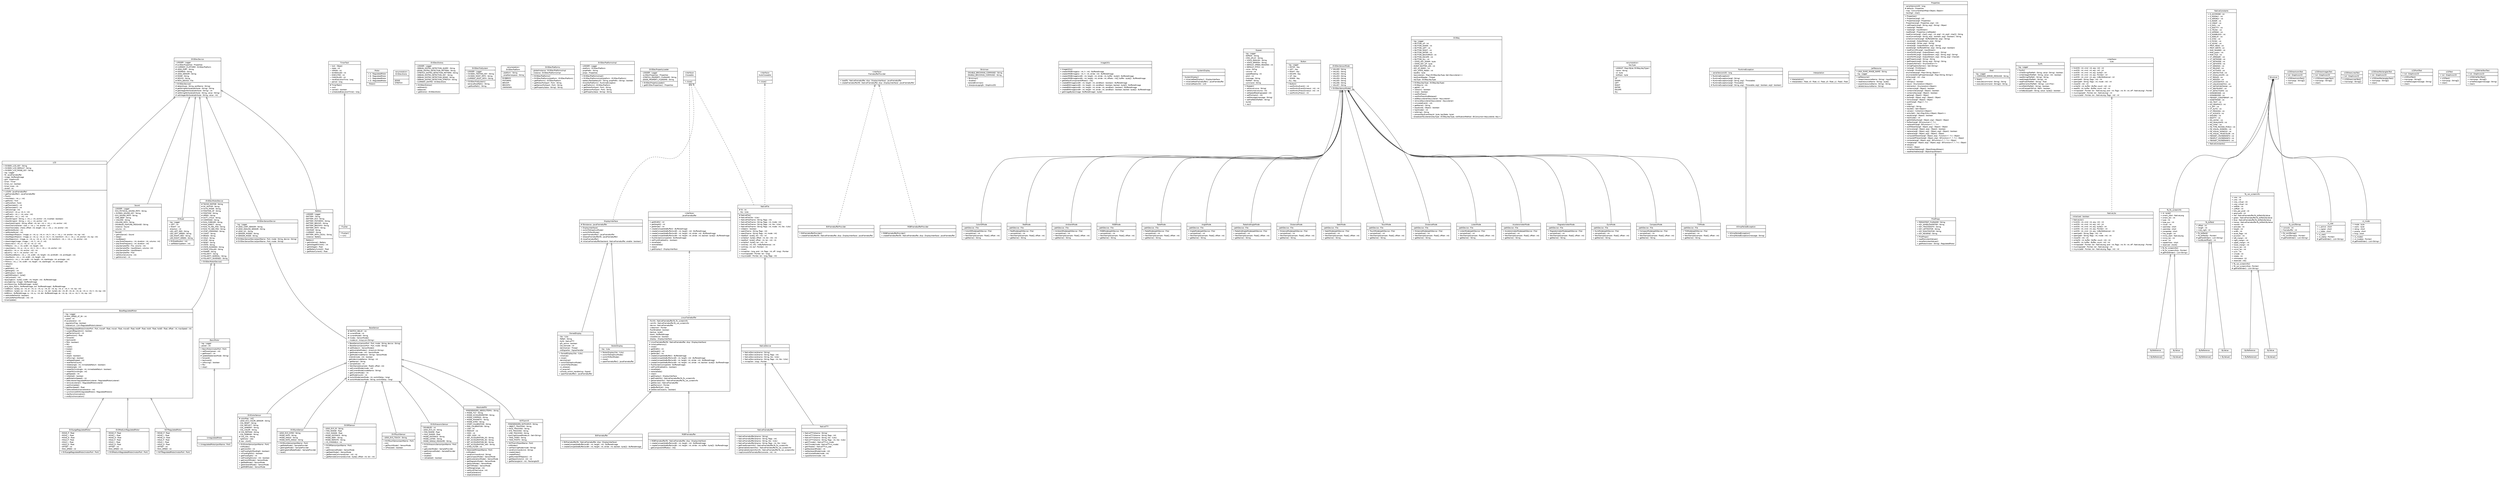 #!/usr/local/bin/dot
#
# Class diagram 
# Generated by UMLGraph version R5_6-24-gf6e263 (http://www.umlgraph.org/)
#

digraph G {
	edge [fontname="Helvetica",fontsize=10,labelfontname="Helvetica",labelfontsize=10];
	node [fontname="Helvetica",fontsize=10,shape=plaintext];
	nodesep=0.25;
	ranksep=0.5;
	// ev3dev.actuators.LCD
	c0 [label=<<table title="ev3dev.actuators.LCD" border="0" cellborder="1" cellspacing="0" cellpadding="2" port="p">
		<tr><td><table border="0" cellspacing="0" cellpadding="1">
<tr><td align="center" balign="center"> LCD </td></tr>
		</table></td></tr>
		<tr><td><table border="0" cellspacing="0" cellpadding="1">
<tr><td align="left" balign="left"> + EV3DEV_LCD_KEY : String </td></tr>
<tr><td align="left" balign="left"> + EV3DEV_LCD_DEFAULT : String </td></tr>
<tr><td align="left" balign="left"> + EV3DEV_LCD_MODE_KEY : String </td></tr>
<tr><td align="left" balign="left"> - log : Logger </td></tr>
<tr><td align="left" balign="left"> - fb : JavaFramebuffer </td></tr>
<tr><td align="left" balign="left"> - image : BufferedImage </td></tr>
<tr><td align="left" balign="left"> - g2d : Graphics2D </td></tr>
<tr><td align="left" balign="left"> - timer : Timer </td></tr>
<tr><td align="left" balign="left"> - timer_run : boolean </td></tr>
<tr><td align="left" balign="left"> - timer_msec : int </td></tr>
<tr><td align="left" balign="left"> - stroke : int </td></tr>
		</table></td></tr>
		<tr><td><table border="0" cellspacing="0" cellpadding="1">
<tr><td align="left" balign="left"> + LCD(fb : JavaFramebuffer) </td></tr>
<tr><td align="left" balign="left"> + getFramebuffer() : JavaFramebuffer </td></tr>
<tr><td align="left" balign="left"> + flush() </td></tr>
<tr><td align="left" balign="left"> + translate(x : int, y : int) </td></tr>
<tr><td align="left" balign="left"> + getFont() : Font </td></tr>
<tr><td align="left" balign="left"> + setFont(font : Font) </td></tr>
<tr><td align="left" balign="left"> + getTranslateX() : int </td></tr>
<tr><td align="left" balign="left"> + getTranslateY() : int </td></tr>
<tr><td align="left" balign="left"> + setColor(rgb : int) </td></tr>
<tr><td align="left" balign="left"> + setColor(r : int, g : int, b : int) </td></tr>
<tr><td align="left" balign="left"> + setPixel(x : int, y : int, color : int) </td></tr>
<tr><td align="left" balign="left"> + getPixel(x : int, y : int) : int </td></tr>
<tr><td align="left" balign="left"> + drawString(str : String, x : int, y : int, anchor : int, inverted : boolean) </td></tr>
<tr><td align="left" balign="left"> + drawString(str : String, x : int, y : int, anchor : int) </td></tr>
<tr><td align="left" balign="left"> + drawSubstring(str : String, offset : int, len : int, x : int, y : int, anchor : int) </td></tr>
<tr><td align="left" balign="left"> + drawChar(character : char, x : int, y : int, anchor : int) </td></tr>
<tr><td align="left" balign="left"> + drawChars(data : char[], offset : int, length : int, x : int, y : int, anchor : int) </td></tr>
<tr><td align="left" balign="left"> + getStrokeStyle() : int </td></tr>
<tr><td align="left" balign="left"> + setStrokeStyle(i : int) </td></tr>
<tr><td align="left" balign="left"> + drawRegionRop(src : Image, sx : int, sy : int, w : int, h : int, x : int, y : int, anchor : int, rop : int) </td></tr>
<tr><td align="left" balign="left"> + drawRegionRop(src : Image, sx : int, sy : int, w : int, h : int, transform : int, x : int, y : int, anchor : int, rop : int) </td></tr>
<tr><td align="left" balign="left"> + drawRegion(src : Image, sx : int, sy : int, w : int, h : int, transform : int, x : int, y : int, anchor : int) </td></tr>
<tr><td align="left" balign="left"> + drawImage(image : Image, i : int, i1 : int, i2 : int) </td></tr>
<tr><td align="left" balign="left"> + drawLine(x1 : int, y1 : int, x2 : int, y2 : int) </td></tr>
<tr><td align="left" balign="left"> + fillRect(x : int, y : int, width : int, height : int) </td></tr>
<tr><td align="left" balign="left"> + copyArea(sx : int, sy : int, w : int, h : int, x : int, y : int, anchor : int) </td></tr>
<tr><td align="left" balign="left"> - adjustX(x : int, w : int, anchor : int) : int </td></tr>
<tr><td align="left" balign="left"> - adjustY(y : int, h : int, anchor : int) : int </td></tr>
<tr><td align="left" balign="left"> + drawRoundRect(x : int, y : int, width : int, height : int, arcWidth : int, arcHeight : int) </td></tr>
<tr><td align="left" balign="left"> + drawRect(x : int, y : int, width : int, height : int) </td></tr>
<tr><td align="left" balign="left"> + drawArc(x : int, y : int, width : int, height : int, startAngle : int, arcAngle : int) </td></tr>
<tr><td align="left" balign="left"> + fillArc(x : int, y : int, width : int, height : int, startAngle : int, arcAngle : int) </td></tr>
<tr><td align="left" balign="left"> + refresh() </td></tr>
<tr><td align="left" balign="left"> + clear() </td></tr>
<tr><td align="left" balign="left"> + getWidth() : int </td></tr>
<tr><td align="left" balign="left"> + getHeight() : int </td></tr>
<tr><td align="left" balign="left"> + getDisplay() : byte[] </td></tr>
<tr><td align="left" balign="left"> + getHWDisplay() : byte[] </td></tr>
<tr><td align="left" balign="left"> + setContrast(i : int) </td></tr>
<tr><td align="left" balign="left"> - lejos2rgb(src : byte[], width : int, height : int) : BufferedImage </td></tr>
<tr><td align="left" balign="left"> - any2rgb(img : Image) : BufferedImage </td></tr>
<tr><td align="left" balign="left"> - any2lejos(img : BufferedImage) : byte[] </td></tr>
<tr><td align="left" balign="left"> - java_lejos_flip(in : BufferedImage, out : BufferedImage) : BufferedImage </td></tr>
<tr><td align="left" balign="left"> + bitBlt(src : byte[], sw : int, sh : int, sx : int, sy : int, dx : int, dy : int, w : int, h : int, rop : int) </td></tr>
<tr><td align="left" balign="left"> + bitBlt(src : byte[], sw : int, sh : int, sx : int, sy : int, dst : byte[], dw : int, dh : int, dx : int, dy : int, w : int, h : int, rop : int) </td></tr>
<tr><td align="left" balign="left"> - bitBlt(src : BufferedImage, sx : int, sy : int, dst : BufferedImage, dx : int, dy : int, w : int, h : int, rop : int) </td></tr>
<tr><td align="left" balign="left"> + setAutoRefresh(b : boolean) </td></tr>
<tr><td align="left" balign="left"> + setAutoRefreshPeriod(i : int) : int </td></tr>
<tr><td align="left" balign="left"> - timerUpdate() </td></tr>
		</table></td></tr>
		</table>>, URL="null", fontname="Helvetica", fontcolor="black", fontsize=10.0];
	// ev3dev.actuators.LCD.Flusher
	c1 [label=<<table title="ev3dev.actuators.LCD.Flusher" border="0" cellborder="1" cellspacing="0" cellpadding="2" port="p">
		<tr><td><table border="0" cellspacing="0" cellpadding="1">
<tr><td align="center" balign="center"> Flusher </td></tr>
		</table></td></tr>
		<tr><td><table border="0" cellspacing="0" cellpadding="1">
<tr><td align="left" balign="left">  </td></tr>
		</table></td></tr>
		<tr><td><table border="0" cellspacing="0" cellpadding="1">
<tr><td align="left" balign="left"> - Flusher() </td></tr>
<tr><td align="left" balign="left"> + run() </td></tr>
		</table></td></tr>
		</table>>, URL="null", fontname="Helvetica", fontcolor="black", fontsize=10.0];
	// ev3dev.actuators.Sound
	c2 [label=<<table title="ev3dev.actuators.Sound" border="0" cellborder="1" cellspacing="0" cellpadding="2" port="p">
		<tr><td><table border="0" cellspacing="0" cellpadding="1">
<tr><td align="center" balign="center"> Sound </td></tr>
		</table></td></tr>
		<tr><td><table border="0" cellspacing="0" cellpadding="1">
<tr><td align="left" balign="left"> - LOGGER : Logger </td></tr>
<tr><td align="left" balign="left"> - EV3_PHYSICAL_SOUND_PATH : String </td></tr>
<tr><td align="left" balign="left"> + EV3DEV_SOUND_KEY : String </td></tr>
<tr><td align="left" balign="left"> - EV3_SOUND_PATH : String </td></tr>
<tr><td align="left" balign="left"> - CMD_BEEP : String </td></tr>
<tr><td align="left" balign="left"> + VOLUME : String </td></tr>
<tr><td align="left" balign="left"> - VOLUME_PATH : String </td></tr>
<tr><td align="left" balign="left"> - DISABLED_FEATURE_MESSAGE : String </td></tr>
<tr><td align="left" balign="left"> - instance : Sound </td></tr>
<tr><td align="left" balign="left"> - volume : int </td></tr>
		</table></td></tr>
		<tr><td><table border="0" cellspacing="0" cellpadding="1">
<tr><td align="left" balign="left"> - Sound() </td></tr>
<tr><td align="left" balign="left"> + getInstance() : Sound </td></tr>
<tr><td align="left" balign="left"> + beep() </td></tr>
<tr><td align="left" balign="left"> + twoBeeps() </td></tr>
<tr><td align="left" balign="left"> + playTone(frequency : int, duration : int, volume : int) </td></tr>
<tr><td align="left" balign="left"> + playTone(frequency : int, duration : int) </td></tr>
<tr><td align="left" balign="left"> + playSample(file : File, volume : int) </td></tr>
<tr><td align="left" balign="left"> + playSample(file : InputStream, volume : int) </td></tr>
<tr><td align="left" balign="left"> + playSample(file : InputStream) </td></tr>
<tr><td align="left" balign="left"> + playSample(file : File) </td></tr>
<tr><td align="left" balign="left"> + setVolume(volume : int) </td></tr>
<tr><td align="left" balign="left"> + getVolume() : int </td></tr>
		</table></td></tr>
		</table>>, URL="null", fontname="Helvetica", fontcolor="black", fontsize=10.0];
	// ev3dev.actuators.ev3.EV3Led
	c3 [label=<<table title="ev3dev.actuators.ev3.EV3Led" border="0" cellborder="1" cellspacing="0" cellpadding="2" port="p">
		<tr><td><table border="0" cellspacing="0" cellpadding="1">
<tr><td align="center" balign="center"> EV3Led </td></tr>
		</table></td></tr>
		<tr><td><table border="0" cellspacing="0" cellpadding="1">
<tr><td align="left" balign="left"> - log : Logger </td></tr>
<tr><td align="left" balign="left"> + LEFT : int </td></tr>
<tr><td align="left" balign="left"> + RIGHT : int </td></tr>
<tr><td align="left" balign="left"> - direction : int </td></tr>
<tr><td align="left" balign="left"> - LED_LEFT_RED : String </td></tr>
<tr><td align="left" balign="left"> - LED_LEFT_GREEN : String </td></tr>
<tr><td align="left" balign="left"> - LED_RIGHT_RED : String </td></tr>
<tr><td align="left" balign="left"> - LED_RIGHT_GREEN : String </td></tr>
		</table></td></tr>
		<tr><td><table border="0" cellspacing="0" cellpadding="1">
<tr><td align="left" balign="left"> + EV3Led(button : int) </td></tr>
<tr><td align="left" balign="left"> + setPattern(pattern : int) </td></tr>
		</table></td></tr>
		</table>>, URL="null", fontname="Helvetica", fontcolor="black", fontsize=10.0];
	// ev3dev.actuators.lego.motors.BaseRegulatedMotor
	c4 [label=<<table title="ev3dev.actuators.lego.motors.BaseRegulatedMotor" border="0" cellborder="1" cellspacing="0" cellpadding="2" port="p">
		<tr><td><table border="0" cellspacing="0" cellpadding="1">
<tr><td align="center" balign="center"><font face="Helvetica-Oblique"> BaseRegulatedMotor </font></td></tr>
		</table></td></tr>
		<tr><td><table border="0" cellspacing="0" cellpadding="1">
<tr><td align="left" balign="left"> - log : Logger </td></tr>
<tr><td align="left" balign="left"> # MAX_SPEED_AT_9V : int </td></tr>
<tr><td align="left" balign="left"> - speed : int </td></tr>
<tr><td align="left" balign="left"> # acceleration : int </td></tr>
<tr><td align="left" balign="left"> - regulationFlag : boolean </td></tr>
<tr><td align="left" balign="left"> - listenerList : List&lt;RegulatedMotorListener&gt; </td></tr>
		</table></td></tr>
		<tr><td><table border="0" cellspacing="0" cellpadding="1">
<tr><td align="left" balign="left"> + BaseRegulatedMotor(motorPort : Port, moveP : float, moveI : float, moveD : float, holdP : float, holdI : float, holdD : float, offset : int, maxSpeed : int) </td></tr>
<tr><td align="left" balign="left"> + suspendRegulation() : boolean </td></tr>
<tr><td align="left" balign="left"> + getTachoCount() : int </td></tr>
<tr><td align="left" balign="left"> + getPosition() : float </td></tr>
<tr><td align="left" balign="left"> + forward() </td></tr>
<tr><td align="left" balign="left"> + backward() </td></tr>
<tr><td align="left" balign="left"> + flt(b : boolean) </td></tr>
<tr><td align="left" balign="left"> + flt() </td></tr>
<tr><td align="left" balign="left"> + coast() </td></tr>
<tr><td align="left" balign="left"> + brake() </td></tr>
<tr><td align="left" balign="left"> + hold() </td></tr>
<tr><td align="left" balign="left"> + stop() </td></tr>
<tr><td align="left" balign="left"> + stop(b : boolean) </td></tr>
<tr><td align="left" balign="left"> + isMoving() : boolean </td></tr>
<tr><td align="left" balign="left"> + setSpeed(speed : int) </td></tr>
<tr><td align="left" balign="left"> + resetTachoCount() </td></tr>
<tr><td align="left" balign="left"> + rotate(angle : int, immediateReturn : boolean) </td></tr>
<tr><td align="left" balign="left"> + rotate(angle : int) </td></tr>
<tr><td align="left" balign="left"> + rotateTo(limitAngle : int, immediateReturn : boolean) </td></tr>
<tr><td align="left" balign="left"> + rotateTo(limitAngle : int) </td></tr>
<tr><td align="left" balign="left"> + getSpeed() : int </td></tr>
<tr><td align="left" balign="left"> + isStalled() : boolean </td></tr>
<tr><td align="left" balign="left"> + getRotationSpeed() : int </td></tr>
<tr><td align="left" balign="left"> + addListener(regulatedMotorListener : RegulatedMotorListener) </td></tr>
<tr><td align="left" balign="left"> + removeListener() : RegulatedMotorListener </td></tr>
<tr><td align="left" balign="left"> + waitComplete() </td></tr>
<tr><td align="left" balign="left"> + getMaxSpeed() : float </td></tr>
<tr><td align="left" balign="left"> + setAcceleration(acceleration : int) </td></tr>
<tr><td align="left" balign="left"> + synchronizeWith(regulatedMotors : RegulatedMotor[]) </td></tr>
<tr><td align="left" balign="left"> + startSynchronization() </td></tr>
<tr><td align="left" balign="left"> + endSynchronization() </td></tr>
		</table></td></tr>
		</table>>, URL="null", fontname="Helvetica", fontcolor="black", fontsize=10.0];
	// ev3dev.actuators.lego.motors.BasicMotor
	c5 [label=<<table title="ev3dev.actuators.lego.motors.BasicMotor" border="0" cellborder="1" cellspacing="0" cellpadding="2" port="p">
		<tr><td><table border="0" cellspacing="0" cellpadding="1">
<tr><td align="center" balign="center"><font face="Helvetica-Oblique"> BasicMotor </font></td></tr>
		</table></td></tr>
		<tr><td><table border="0" cellspacing="0" cellpadding="1">
<tr><td align="left" balign="left"> - log : Logger </td></tr>
<tr><td align="left" balign="left"> - power : int </td></tr>
		</table></td></tr>
		<tr><td><table border="0" cellspacing="0" cellpadding="1">
<tr><td align="left" balign="left"> + BasicMotor(motorPort : Port) </td></tr>
<tr><td align="left" balign="left"> + setPower(power : int) </td></tr>
<tr><td align="left" balign="left"> + getPower() : int </td></tr>
<tr><td align="left" balign="left"> # updateState(newMode : String) </td></tr>
<tr><td align="left" balign="left"> + forward() </td></tr>
<tr><td align="left" balign="left"> + backward() </td></tr>
<tr><td align="left" balign="left"> + isMoving() : boolean </td></tr>
<tr><td align="left" balign="left"> + flt() </td></tr>
<tr><td align="left" balign="left"> + stop() </td></tr>
		</table></td></tr>
		</table>>, URL="null", fontname="Helvetica", fontcolor="black", fontsize=10.0];
	// ev3dev.actuators.lego.motors.EV3LargeRegulatedMotor
	c6 [label=<<table title="ev3dev.actuators.lego.motors.EV3LargeRegulatedMotor" border="0" cellborder="1" cellspacing="0" cellpadding="2" port="p">
		<tr><td><table border="0" cellspacing="0" cellpadding="1">
<tr><td align="center" balign="center"> EV3LargeRegulatedMotor </td></tr>
		</table></td></tr>
		<tr><td><table border="0" cellspacing="0" cellpadding="1">
<tr><td align="left" balign="left"> - MOVE_P : float </td></tr>
<tr><td align="left" balign="left"> - MOVE_I : float </td></tr>
<tr><td align="left" balign="left"> - MOVE_D : float </td></tr>
<tr><td align="left" balign="left"> - HOLD_P : float </td></tr>
<tr><td align="left" balign="left"> - HOLD_I : float </td></tr>
<tr><td align="left" balign="left"> - HOLD_D : float </td></tr>
<tr><td align="left" balign="left"> - OFFSET : int </td></tr>
<tr><td align="left" balign="left"> - MAX_SPEED : int </td></tr>
		</table></td></tr>
		<tr><td><table border="0" cellspacing="0" cellpadding="1">
<tr><td align="left" balign="left"> + EV3LargeRegulatedMotor(motorPort : Port) </td></tr>
		</table></td></tr>
		</table>>, URL="null", fontname="Helvetica", fontcolor="black", fontsize=10.0];
	// ev3dev.actuators.lego.motors.EV3MediumRegulatedMotor
	c7 [label=<<table title="ev3dev.actuators.lego.motors.EV3MediumRegulatedMotor" border="0" cellborder="1" cellspacing="0" cellpadding="2" port="p">
		<tr><td><table border="0" cellspacing="0" cellpadding="1">
<tr><td align="center" balign="center"> EV3MediumRegulatedMotor </td></tr>
		</table></td></tr>
		<tr><td><table border="0" cellspacing="0" cellpadding="1">
<tr><td align="left" balign="left"> - MOVE_P : float </td></tr>
<tr><td align="left" balign="left"> - MOVE_I : float </td></tr>
<tr><td align="left" balign="left"> - MOVE_D : float </td></tr>
<tr><td align="left" balign="left"> - HOLD_P : float </td></tr>
<tr><td align="left" balign="left"> - HOLD_I : float </td></tr>
<tr><td align="left" balign="left"> - HOLD_D : float </td></tr>
<tr><td align="left" balign="left"> - OFFSET : int </td></tr>
<tr><td align="left" balign="left"> - MAX_SPEED : int </td></tr>
		</table></td></tr>
		<tr><td><table border="0" cellspacing="0" cellpadding="1">
<tr><td align="left" balign="left"> + EV3MediumRegulatedMotor(motorPort : Port) </td></tr>
		</table></td></tr>
		</table>>, URL="null", fontname="Helvetica", fontcolor="black", fontsize=10.0];
	// ev3dev.actuators.lego.motors.Motor
	c8 [label=<<table title="ev3dev.actuators.lego.motors.Motor" border="0" cellborder="1" cellspacing="0" cellpadding="2" port="p">
		<tr><td><table border="0" cellspacing="0" cellpadding="1">
<tr><td align="center" balign="center"> Motor </td></tr>
		</table></td></tr>
		<tr><td><table border="0" cellspacing="0" cellpadding="1">
<tr><td align="left" balign="left"> + A : RegulatedMotor </td></tr>
<tr><td align="left" balign="left"> + B : RegulatedMotor </td></tr>
<tr><td align="left" balign="left"> + C : RegulatedMotor </td></tr>
<tr><td align="left" balign="left"> + D : RegulatedMotor </td></tr>
		</table></td></tr>
		<tr><td><table border="0" cellspacing="0" cellpadding="1">
<tr><td align="left" balign="left"> - Motor() </td></tr>
		</table></td></tr>
		</table>>, URL="null", fontname="Helvetica", fontcolor="black", fontsize=10.0];
	// ev3dev.actuators.lego.motors.NXTRegulatedMotor
	c9 [label=<<table title="ev3dev.actuators.lego.motors.NXTRegulatedMotor" border="0" cellborder="1" cellspacing="0" cellpadding="2" port="p">
		<tr><td><table border="0" cellspacing="0" cellpadding="1">
<tr><td align="center" balign="center"> NXTRegulatedMotor </td></tr>
		</table></td></tr>
		<tr><td><table border="0" cellspacing="0" cellpadding="1">
<tr><td align="left" balign="left"> - MOVE_P : float </td></tr>
<tr><td align="left" balign="left"> - MOVE_I : float </td></tr>
<tr><td align="left" balign="left"> - MOVE_D : float </td></tr>
<tr><td align="left" balign="left"> - HOLD_P : float </td></tr>
<tr><td align="left" balign="left"> - HOLD_I : float </td></tr>
<tr><td align="left" balign="left"> - HOLD_D : float </td></tr>
<tr><td align="left" balign="left"> - OFFSET : int </td></tr>
<tr><td align="left" balign="left"> - MAX_SPEED : int </td></tr>
		</table></td></tr>
		<tr><td><table border="0" cellspacing="0" cellpadding="1">
<tr><td align="left" balign="left"> + NXTRegulatedMotor(motorPort : Port) </td></tr>
		</table></td></tr>
		</table>>, URL="null", fontname="Helvetica", fontcolor="black", fontsize=10.0];
	// ev3dev.actuators.lego.motors.UnregulatedMotor
	c10 [label=<<table title="ev3dev.actuators.lego.motors.UnregulatedMotor" border="0" cellborder="1" cellspacing="0" cellpadding="2" port="p">
		<tr><td><table border="0" cellspacing="0" cellpadding="1">
<tr><td align="center" balign="center"> UnregulatedMotor </td></tr>
		</table></td></tr>
		<tr><td><table border="0" cellspacing="0" cellpadding="1">
<tr><td align="left" balign="left">  </td></tr>
		</table></td></tr>
		<tr><td><table border="0" cellspacing="0" cellpadding="1">
<tr><td align="left" balign="left"> + UnregulatedMotor(portName : Port) </td></tr>
		</table></td></tr>
		</table>>, URL="null", fontname="Helvetica", fontcolor="black", fontsize=10.0];
	// ev3dev.hardware.EV3DevDevice
	c11 [label=<<table title="ev3dev.hardware.EV3DevDevice" border="0" cellborder="1" cellspacing="0" cellpadding="2" port="p">
		<tr><td><table border="0" cellspacing="0" cellpadding="1">
<tr><td align="center" balign="center"><font face="Helvetica-Oblique"> EV3DevDevice </font></td></tr>
		</table></td></tr>
		<tr><td><table border="0" cellspacing="0" cellpadding="1">
<tr><td align="left" balign="left"> - LOGGER : Logger </td></tr>
<tr><td align="left" balign="left"> # ev3DevProperties : Properties </td></tr>
<tr><td align="left" balign="left"> # CURRENT_PLATFORM : EV3DevPlatform </td></tr>
<tr><td align="left" balign="left"> # LEGO_PORT : String </td></tr>
<tr><td align="left" balign="left"> # ADDRESS : String </td></tr>
<tr><td align="left" balign="left"> # LEGO_SENSOR : String </td></tr>
<tr><td align="left" balign="left"> # MODE : String </td></tr>
<tr><td align="left" balign="left"> # DEVICE : String </td></tr>
<tr><td align="left" balign="left"> # PATH_DEVICE : File </td></tr>
		</table></td></tr>
		<tr><td><table border="0" cellspacing="0" cellpadding="1">
<tr><td align="left" balign="left"> + EV3DevDevice() </td></tr>
<tr><td align="left" balign="left"> # detect(type : String, portName : String) </td></tr>
<tr><td align="left" balign="left"> # getStringAttribute(attribute : String) : String </td></tr>
<tr><td align="left" balign="left"> # getIntegerAttribute(attribute : String) : int </td></tr>
<tr><td align="left" balign="left"> # setStringAttribute(attribute : String, value : String) </td></tr>
<tr><td align="left" balign="left"> # setIntegerAttribute(attribute : String, value : int) </td></tr>
		</table></td></tr>
		</table>>, URL="null", fontname="Helvetica", fontcolor="black", fontsize=10.0];
	// ev3dev.hardware.EV3DevDistro
	c12 [label=<<table title="ev3dev.hardware.EV3DevDistro" border="0" cellborder="1" cellspacing="0" cellpadding="2" port="p">
		<tr><td><table border="0" cellspacing="0" cellpadding="1">
<tr><td align="center" balign="center"> &#171;enumeration&#187; </td></tr>
<tr><td align="center" balign="center"> EV3DevDistro </td></tr>
		</table></td></tr>
		<tr><td><table border="0" cellspacing="0" cellpadding="1">
<tr><td align="left" balign="left">  </td></tr>
		</table></td></tr>
		<tr><td><table border="0" cellspacing="0" cellpadding="1">
<tr><td align="left" balign="left"> JESSIE </td></tr>
<tr><td align="left" balign="left"> STRETCH </td></tr>
		</table></td></tr>
		</table>>, URL="null", fontname="Helvetica", fontcolor="black", fontsize=10.0];
	// ev3dev.hardware.EV3DevDistros
	c13 [label=<<table title="ev3dev.hardware.EV3DevDistros" border="0" cellborder="1" cellspacing="0" cellpadding="2" port="p">
		<tr><td><table border="0" cellspacing="0" cellpadding="1">
<tr><td align="center" balign="center"> EV3DevDistros </td></tr>
		</table></td></tr>
		<tr><td><table border="0" cellspacing="0" cellpadding="1">
<tr><td align="left" balign="left"> - LOGGER : Logger </td></tr>
<tr><td align="left" balign="left"> - DEBIAN_DISTRO_DETECTION_QUERY : String </td></tr>
<tr><td align="left" balign="left"> - JESSIE_DISTRO_DETECTION_PATTERN : String </td></tr>
<tr><td align="left" balign="left"> - STRETCH_DISTRO_DETECTION_PATTERN : String </td></tr>
<tr><td align="left" balign="left"> - DEBIAN_DISTRO_DETECTION_KEY : String </td></tr>
<tr><td align="left" balign="left"> - DEBIAN_DISTRO_DETECTION_JESSIE : String </td></tr>
<tr><td align="left" balign="left"> - DEBIAN_DISTRO_DETECTION_STRETCH : String </td></tr>
<tr><td align="left" balign="left"> - CURRENT_DISTRO : EV3DevDistro </td></tr>
		</table></td></tr>
		<tr><td><table border="0" cellspacing="0" cellpadding="1">
<tr><td align="left" balign="left"> + EV3DevDistros() </td></tr>
<tr><td align="left" balign="left"> - setStretch() </td></tr>
<tr><td align="left" balign="left"> - setJessie() </td></tr>
<tr><td align="left" balign="left"> + getDistro() : EV3DevDistro </td></tr>
		</table></td></tr>
		</table>>, URL="null", fontname="Helvetica", fontcolor="black", fontsize=10.0];
	// ev3dev.hardware.EV3DevFileSystem
	c14 [label=<<table title="ev3dev.hardware.EV3DevFileSystem" border="0" cellborder="1" cellspacing="0" cellpadding="2" port="p">
		<tr><td><table border="0" cellspacing="0" cellpadding="1">
<tr><td align="center" balign="center"> EV3DevFileSystem </td></tr>
		</table></td></tr>
		<tr><td><table border="0" cellspacing="0" cellpadding="1">
<tr><td align="left" balign="left"> - LOGGER : Logger </td></tr>
<tr><td align="left" balign="left"> + EV3DEV_TESTING_KEY : String </td></tr>
<tr><td align="left" balign="left"> + EV3DEV_ROOT_PATH : String </td></tr>
<tr><td align="left" balign="left"> - CURRENT_ROOT_PATH : String </td></tr>
		</table></td></tr>
		<tr><td><table border="0" cellspacing="0" cellpadding="1">
<tr><td align="left" balign="left"> + EV3DevFileSystem() </td></tr>
<tr><td align="left" balign="left"> - retrieveRootPath() : String </td></tr>
<tr><td align="left" balign="left"> + getRootPath() : String </td></tr>
		</table></td></tr>
		</table>>, URL="null", fontname="Helvetica", fontcolor="black", fontsize=10.0];
	// ev3dev.hardware.EV3DevMotorDevice
	c15 [label=<<table title="ev3dev.hardware.EV3DevMotorDevice" border="0" cellborder="1" cellspacing="0" cellpadding="2" port="p">
		<tr><td><table border="0" cellspacing="0" cellpadding="1">
<tr><td align="center" balign="center"><font face="Helvetica-Oblique"> EV3DevMotorDevice </font></td></tr>
		</table></td></tr>
		<tr><td><table border="0" cellspacing="0" cellpadding="1">
<tr><td align="left" balign="left"> # TACHO_MOTOR : String </td></tr>
<tr><td align="left" balign="left"> # DC_MOTOR : String </td></tr>
<tr><td align="left" balign="left"> # AUTO_MODE : String </td></tr>
<tr><td align="left" balign="left"> # POSITION_SP : String </td></tr>
<tr><td align="left" balign="left"> # POSITION : String </td></tr>
<tr><td align="left" balign="left"> # SPEED : String </td></tr>
<tr><td align="left" balign="left"> # DUTY_CYCLE : String </td></tr>
<tr><td align="left" balign="left"> # COMMAND : String </td></tr>
<tr><td align="left" balign="left"> # RUN_FOREVER : String </td></tr>
<tr><td align="left" balign="left"> # RUN_DIRECT : String </td></tr>
<tr><td align="left" balign="left"> # RUN_TO_REL_POS : String </td></tr>
<tr><td align="left" balign="left"> # RUN_TO_ABS_POS : String </td></tr>
<tr><td align="left" balign="left"> # STOP_COMMAND : String </td></tr>
<tr><td align="left" balign="left"> # COAST : String </td></tr>
<tr><td align="left" balign="left"> # BRAKE : String </td></tr>
<tr><td align="left" balign="left"> # HOLD : String </td></tr>
<tr><td align="left" balign="left"> # STOP : String </td></tr>
<tr><td align="left" balign="left"> # RESET : String </td></tr>
<tr><td align="left" balign="left"> # STATE : String </td></tr>
<tr><td align="left" balign="left"> # STATE_RUNNING : String </td></tr>
<tr><td align="left" balign="left"> # STATE_STALLED : String </td></tr>
<tr><td align="left" balign="left"> # POWER : String </td></tr>
<tr><td align="left" balign="left"> # POLARITY : String </td></tr>
<tr><td align="left" balign="left"> # POLARITY_NORMAL : String </td></tr>
<tr><td align="left" balign="left"> # POLARITY_INVERSED : String </td></tr>
		</table></td></tr>
		<tr><td><table border="0" cellspacing="0" cellpadding="1">
<tr><td align="left" balign="left"> + EV3DevMotorDevice() </td></tr>
		</table></td></tr>
		</table>>, URL="null", fontname="Helvetica", fontcolor="black", fontsize=10.0];
	// ev3dev.hardware.EV3DevPlatform
	c16 [label=<<table title="ev3dev.hardware.EV3DevPlatform" border="0" cellborder="1" cellspacing="0" cellpadding="2" port="p">
		<tr><td><table border="0" cellspacing="0" cellpadding="1">
<tr><td align="center" balign="center"> &#171;enumeration&#187; </td></tr>
<tr><td align="center" balign="center"> EV3DevPlatform </td></tr>
		</table></td></tr>
		<tr><td><table border="0" cellspacing="0" cellpadding="1">
<tr><td align="left" balign="left"> - platform : String </td></tr>
<tr><td align="left" balign="left"> - propNamespace : String </td></tr>
		</table></td></tr>
		<tr><td><table border="0" cellspacing="0" cellpadding="1">
<tr><td align="left" balign="left"> EV3BRICK </td></tr>
<tr><td align="left" balign="left"> PISTORMS </td></tr>
<tr><td align="left" balign="left"> BRICKPI </td></tr>
<tr><td align="left" balign="left"> BRICKPI3 </td></tr>
<tr><td align="left" balign="left"> UNKNOWN </td></tr>
		</table></td></tr>
		</table>>, URL="null", fontname="Helvetica", fontcolor="black", fontsize=10.0];
	// ev3dev.hardware.EV3DevPlatforms
	c17 [label=<<table title="ev3dev.hardware.EV3DevPlatforms" border="0" cellborder="1" cellspacing="0" cellpadding="2" port="p">
		<tr><td><table border="0" cellspacing="0" cellpadding="1">
<tr><td align="center" balign="center"> EV3DevPlatforms </td></tr>
		</table></td></tr>
		<tr><td><table border="0" cellspacing="0" cellpadding="1">
<tr><td align="left" balign="left"> - globalInstance : EV3DevPlatformsImpl </td></tr>
<tr><td align="left" balign="left"> - instance : EV3DevPlatformsImpl </td></tr>
		</table></td></tr>
		<tr><td><table border="0" cellspacing="0" cellpadding="1">
<tr><td align="left" balign="left"> + EV3DevPlatforms() </td></tr>
<tr><td align="left" balign="left"> + EV3DevPlatforms(platform : EV3DevPlatform) </td></tr>
<tr><td align="left" balign="left"> + getPlatform() : EV3DevPlatform </td></tr>
<tr><td align="left" balign="left"> + getMotorPort(port : Port) : String </td></tr>
<tr><td align="left" balign="left"> + getSensorPort(port : Port) : String </td></tr>
<tr><td align="left" balign="left"> + getProperty(base : String) : String </td></tr>
		</table></td></tr>
		</table>>, URL="null", fontname="Helvetica", fontcolor="black", fontsize=10.0];
	// ev3dev.hardware.EV3DevPlatformsImpl
	c18 [label=<<table title="ev3dev.hardware.EV3DevPlatformsImpl" border="0" cellborder="1" cellspacing="0" cellpadding="2" port="p">
		<tr><td><table border="0" cellspacing="0" cellpadding="1">
<tr><td align="center" balign="center"> EV3DevPlatformsImpl </td></tr>
		</table></td></tr>
		<tr><td><table border="0" cellspacing="0" cellpadding="1">
<tr><td align="left" balign="left"> - LOGGER : Logger </td></tr>
<tr><td align="left" balign="left"> - platform : EV3DevPlatform </td></tr>
<tr><td align="left" balign="left"> - propPrefix : String </td></tr>
<tr><td align="left" balign="left"> - props : Properties </td></tr>
		</table></td></tr>
		<tr><td><table border="0" cellspacing="0" cellpadding="1">
<tr><td align="left" balign="left"> + EV3DevPlatformsImpl() </td></tr>
<tr><td align="left" balign="left"> + EV3DevPlatformsImpl(platform : EV3DevPlatform) </td></tr>
<tr><td align="left" balign="left"> - batteryTest(batteryDir : String, propPrefix : String) : boolean </td></tr>
<tr><td align="left" balign="left"> - throwNoPlatform() : RuntimeException </td></tr>
<tr><td align="left" balign="left"> + getPlatform() : EV3DevPlatform </td></tr>
<tr><td align="left" balign="left"> + getMotorPort(port : Port) : String </td></tr>
<tr><td align="left" balign="left"> + getSensorPort(port : Port) : String </td></tr>
<tr><td align="left" balign="left"> + getProperty(base : String) : String </td></tr>
		</table></td></tr>
		</table>>, URL="null", fontname="Helvetica", fontcolor="black", fontsize=10.0];
	// ev3dev.hardware.EV3DevPropertyLoader
	c19 [label=<<table title="ev3dev.hardware.EV3DevPropertyLoader" border="0" cellborder="1" cellspacing="0" cellpadding="2" port="p">
		<tr><td><table border="0" cellspacing="0" cellpadding="1">
<tr><td align="center" balign="center"> EV3DevPropertyLoader </td></tr>
		</table></td></tr>
		<tr><td><table border="0" cellspacing="0" cellpadding="1">
<tr><td align="left" balign="left"> - LOGGER : Logger </td></tr>
<tr><td align="left" balign="left"> - ev3DevProperties : Properties </td></tr>
<tr><td align="left" balign="left"> - STRETCH_PROPERTY_FILENAME : String </td></tr>
<tr><td align="left" balign="left"> - JESSIE_PROPERTY_FILENAME : String </td></tr>
		</table></td></tr>
		<tr><td><table border="0" cellspacing="0" cellpadding="1">
<tr><td align="left" balign="left"> + EV3DevPropertyLoader() </td></tr>
<tr><td align="left" balign="left"> + getEV3DevProperties() : Properties </td></tr>
		</table></td></tr>
		</table>>, URL="null", fontname="Helvetica", fontcolor="black", fontsize=10.0];
	// ev3dev.hardware.EV3DevSensorDevice
	c20 [label=<<table title="ev3dev.hardware.EV3DevSensorDevice" border="0" cellborder="1" cellspacing="0" cellpadding="2" port="p">
		<tr><td><table border="0" cellspacing="0" cellpadding="1">
<tr><td align="center" balign="center"><font face="Helvetica-Oblique"> EV3DevSensorDevice </font></td></tr>
		</table></td></tr>
		<tr><td><table border="0" cellspacing="0" cellpadding="1">
<tr><td align="left" balign="left"> - log : Logger </td></tr>
<tr><td align="left" balign="left"> # LEGO_UART_SENSOR : String </td></tr>
<tr><td align="left" balign="left"> # LEGO_ANALOG_SENSOR : String </td></tr>
<tr><td align="left" balign="left"> # LEGO_I2C : String </td></tr>
<tr><td align="left" balign="left"> # SENSOR_MODES : String </td></tr>
<tr><td align="left" balign="left"> # SENSOR_MODE : String </td></tr>
		</table></td></tr>
		<tr><td><table border="0" cellspacing="0" cellpadding="1">
<tr><td align="left" balign="left"> # EV3DevSensorDevice(portName : Port, mode : String, device : String) </td></tr>
<tr><td align="left" balign="left"> # EV3DevSensorDevice(portName : Port, mode : String) </td></tr>
		</table></td></tr>
		</table>>, URL="null", fontname="Helvetica", fontcolor="black", fontsize=10.0];
	// ev3dev.hardware.display.BitFramebuffer
	c21 [label=<<table title="ev3dev.hardware.display.BitFramebuffer" border="0" cellborder="1" cellspacing="0" cellpadding="2" port="p">
		<tr><td><table border="0" cellspacing="0" cellpadding="1">
<tr><td align="center" balign="center"> BitFramebuffer </td></tr>
		</table></td></tr>
		<tr><td><table border="0" cellspacing="0" cellpadding="1">
<tr><td align="left" balign="left">  </td></tr>
		</table></td></tr>
		<tr><td><table border="0" cellspacing="0" cellpadding="1">
<tr><td align="left" balign="left"> + BitFramebuffer(fb : NativeFramebuffer, disp : DisplayInterface) </td></tr>
<tr><td align="left" balign="left"> + createCompatibleBuffer(width : int, height : int) : BufferedImage </td></tr>
<tr><td align="left" balign="left"> + createCompatibleBuffer(width : int, height : int, stride : int, backed : byte[]) : BufferedImage </td></tr>
		</table></td></tr>
		</table>>, URL="null", fontname="Helvetica", fontcolor="black", fontsize=10.0];
	// ev3dev.hardware.display.BitFramebufferProvider
	c22 [label=<<table title="ev3dev.hardware.display.BitFramebufferProvider" border="0" cellborder="1" cellspacing="0" cellpadding="2" port="p">
		<tr><td><table border="0" cellspacing="0" cellpadding="1">
<tr><td align="center" balign="center"> BitFramebufferProvider </td></tr>
		</table></td></tr>
		<tr><td><table border="0" cellspacing="0" cellpadding="1">
<tr><td align="left" balign="left">  </td></tr>
		</table></td></tr>
		<tr><td><table border="0" cellspacing="0" cellpadding="1">
<tr><td align="left" balign="left"> + BitFramebufferProvider() </td></tr>
<tr><td align="left" balign="left"> + createFramebuffer(fb : NativeFramebuffer, disp : DisplayInterface) : JavaFramebuffer </td></tr>
		</table></td></tr>
		</table>>, URL="null", fontname="Helvetica", fontcolor="black", fontsize=10.0];
	// ev3dev.hardware.display.Brickman
	c23 [label=<<table title="ev3dev.hardware.display.Brickman" border="0" cellborder="1" cellspacing="0" cellpadding="2" port="p">
		<tr><td><table border="0" cellspacing="0" cellpadding="1">
<tr><td align="center" balign="center"> Brickman </td></tr>
		</table></td></tr>
		<tr><td><table border="0" cellspacing="0" cellpadding="1">
<tr><td align="left" balign="left"> - DISABLE_BRICKMAN_COMMAND : String </td></tr>
<tr><td align="left" balign="left"> - ENABLE_BRICKMAN_COMMAND : String </td></tr>
		</table></td></tr>
		<tr><td><table border="0" cellspacing="0" cellpadding="1">
<tr><td align="left" balign="left"> ~ Brickman() </td></tr>
<tr><td align="left" balign="left"> ~ disable() </td></tr>
<tr><td align="left" balign="left"> - restoreBrickman() </td></tr>
<tr><td align="left" balign="left"> + drawJavaLogo(gfx : Graphics2D) </td></tr>
		</table></td></tr>
		</table>>, URL="null", fontname="Helvetica", fontcolor="black", fontsize=10.0];
	// ev3dev.hardware.display.DisplayInterface
	c24 [label=<<table title="ev3dev.hardware.display.DisplayInterface" border="0" cellborder="1" cellspacing="0" cellpadding="2" port="p">
		<tr><td><table border="0" cellspacing="0" cellpadding="1">
<tr><td align="center" balign="center"><font face="Helvetica-Oblique"> DisplayInterface </font></td></tr>
		</table></td></tr>
		<tr><td><table border="0" cellspacing="0" cellpadding="1">
<tr><td align="left" balign="left"> # fbInstance : JavaFramebuffer </td></tr>
		</table></td></tr>
		<tr><td><table border="0" cellspacing="0" cellpadding="1">
<tr><td align="left" balign="left"> + DisplayInterface() </td></tr>
<tr><td align="left" balign="left"><font face="Helvetica-Oblique" point-size="10.0"> + switchToGraphicsMode() </font></td></tr>
<tr><td align="left" balign="left"><font face="Helvetica-Oblique" point-size="10.0"> + switchToTextMode() </font></td></tr>
<tr><td align="left" balign="left"><font face="Helvetica-Oblique" point-size="10.0"> + openFramebuffer() : JavaFramebuffer </font></td></tr>
<tr><td align="left" balign="left"> + releaseFramebuffer(fb : JavaFramebuffer) </td></tr>
<tr><td align="left" balign="left"> # closeFramebuffer() </td></tr>
<tr><td align="left" balign="left"> # initializeFramebuffer(backend : NativeFramebuffer, enable : boolean) </td></tr>
		</table></td></tr>
		</table>>, URL="null", fontname="Helvetica", fontcolor="black", fontsize=10.0];
	// ev3dev.hardware.display.ImageUtils
	c25 [label=<<table title="ev3dev.hardware.display.ImageUtils" border="0" cellborder="1" cellspacing="0" cellpadding="2" port="p">
		<tr><td><table border="0" cellspacing="0" cellpadding="1">
<tr><td align="center" balign="center"> ImageUtils </td></tr>
		</table></td></tr>
		<tr><td><table border="0" cellspacing="0" cellpadding="1">
<tr><td align="left" balign="left">  </td></tr>
		</table></td></tr>
		<tr><td><table border="0" cellspacing="0" cellpadding="1">
<tr><td align="left" balign="left"> + ImageUtils() </td></tr>
<tr><td align="left" balign="left"> + createXRGBImage(w : int, h : int) : BufferedImage </td></tr>
<tr><td align="left" balign="left"> + createXRGBImage(w : int, h : int, stride : int) : BufferedImage </td></tr>
<tr><td align="left" balign="left"> + createXRGBImage(width : int, height : int, stride : int, buffer : byte[]) : BufferedImage </td></tr>
<tr><td align="left" balign="left"> + createXRGBImage(width : int, height : int, stride : int, offsets : int[], buffer : byte[]) : BufferedImage </td></tr>
<tr><td align="left" balign="left"> + getDefaultComponentOffsets() : int[] </td></tr>
<tr><td align="left" balign="left"> + createBWImage(width : int, height : int, zeroBlack : boolean) : BufferedImage </td></tr>
<tr><td align="left" balign="left"> + createBWImage(width : int, height : int, zeroBlack : boolean, backed : byte[]) : BufferedImage </td></tr>
<tr><td align="left" balign="left"> + createBWImage(width : int, height : int, stride : int, zeroBlack : boolean) : BufferedImage </td></tr>
<tr><td align="left" balign="left"> + createBWImage(width : int, height : int, stride : int, zeroBlack : boolean, backed : byte[]) : BufferedImage </td></tr>
<tr><td align="left" balign="left"> + getImageBytes(image : BufferedImage) : byte[] </td></tr>
		</table></td></tr>
		</table>>, URL="null", fontname="Helvetica", fontcolor="black", fontsize=10.0];
	// ev3dev.hardware.display.JavaFramebuffer
	c26 [label=<<table title="ev3dev.hardware.display.JavaFramebuffer" border="0" cellborder="1" cellspacing="0" cellpadding="2" port="p">
		<tr><td><table border="0" cellspacing="0" cellpadding="1">
<tr><td align="center" balign="center"> &#171;interface&#187; </td></tr>
<tr><td align="center" balign="center"> JavaFramebuffer </td></tr>
		</table></td></tr>
		<tr><td><table border="0" cellspacing="0" cellpadding="1">
<tr><td align="left" balign="left">  </td></tr>
		</table></td></tr>
		<tr><td><table border="0" cellspacing="0" cellpadding="1">
<tr><td align="left" balign="left"><font face="Helvetica-Oblique" point-size="10.0"> + getWidth() : int </font></td></tr>
<tr><td align="left" balign="left"><font face="Helvetica-Oblique" point-size="10.0"> + getHeight() : int </font></td></tr>
<tr><td align="left" balign="left"><font face="Helvetica-Oblique" point-size="10.0"> + getStride() : int </font></td></tr>
<tr><td align="left" balign="left"><font face="Helvetica-Oblique" point-size="10.0"> + createCompatibleBuffer() : BufferedImage </font></td></tr>
<tr><td align="left" balign="left"><font face="Helvetica-Oblique" point-size="10.0"> + createCompatibleBuffer(width : int, height : int) : BufferedImage </font></td></tr>
<tr><td align="left" balign="left"><font face="Helvetica-Oblique" point-size="10.0"> + createCompatibleBuffer(width : int, height : int, stride : int) : BufferedImage </font></td></tr>
<tr><td align="left" balign="left"><font face="Helvetica-Oblique" point-size="10.0"> + createCompatibleBuffer(width : int, height : int, stride : int, backed : byte[]) : BufferedImage </font></td></tr>
<tr><td align="left" balign="left"><font face="Helvetica-Oblique" point-size="10.0"> + flushScreen(compatible : BufferedImage) </font></td></tr>
<tr><td align="left" balign="left"><font face="Helvetica-Oblique" point-size="10.0"> + setFlushEnabled(rly : boolean) </font></td></tr>
<tr><td align="left" balign="left"><font face="Helvetica-Oblique" point-size="10.0"> + storeData() </font></td></tr>
<tr><td align="left" balign="left"><font face="Helvetica-Oblique" point-size="10.0"> + restoreData() </font></td></tr>
<tr><td align="left" balign="left"><font face="Helvetica-Oblique" point-size="10.0"> + clear() </font></td></tr>
<tr><td align="left" balign="left"><font face="Helvetica-Oblique" point-size="10.0"> + getDisplay() : DisplayInterface </font></td></tr>
		</table></td></tr>
		</table>>, URL="null", fontname="Helvetica", fontcolor="black", fontsize=10.0];
	// ev3dev.hardware.display.LinuxFramebuffer
	c27 [label=<<table title="ev3dev.hardware.display.LinuxFramebuffer" border="0" cellborder="1" cellspacing="0" cellpadding="2" port="p">
		<tr><td><table border="0" cellspacing="0" cellpadding="1">
<tr><td align="center" balign="center"><font face="Helvetica-Oblique"> LinuxFramebuffer </font></td></tr>
		</table></td></tr>
		<tr><td><table border="0" cellspacing="0" cellpadding="1">
<tr><td align="left" balign="left"> - fixinfo : NativeFramebuffer.fb_fix_screeninfo </td></tr>
<tr><td align="left" balign="left"> - varinfo : NativeFramebuffer.fb_var_screeninfo </td></tr>
<tr><td align="left" balign="left"> - device : NativeFramebuffer </td></tr>
<tr><td align="left" balign="left"> - videomem : Pointer </td></tr>
<tr><td align="left" balign="left"> - flushEnabled : boolean </td></tr>
<tr><td align="left" balign="left"> - backup : byte[] </td></tr>
<tr><td align="left" balign="left"> - blank : BufferedImage </td></tr>
<tr><td align="left" balign="left"> - closeDevice : boolean </td></tr>
<tr><td align="left" balign="left"> - display : DisplayInterface </td></tr>
		</table></td></tr>
		<tr><td><table border="0" cellspacing="0" cellpadding="1">
<tr><td align="left" balign="left"> + LinuxFramebuffer(fb : NativeFramebuffer, disp : DisplayInterface) </td></tr>
<tr><td align="left" balign="left"> # initializeMemory() </td></tr>
<tr><td align="left" balign="left"> + close() </td></tr>
<tr><td align="left" balign="left"> + getWidth() : int </td></tr>
<tr><td align="left" balign="left"> + getHeight() : int </td></tr>
<tr><td align="left" balign="left"> + getStride() : int </td></tr>
<tr><td align="left" balign="left"> + createCompatibleBuffer() : BufferedImage </td></tr>
<tr><td align="left" balign="left"><font face="Helvetica-Oblique" point-size="10.0"> + createCompatibleBuffer(width : int, height : int) : BufferedImage </font></td></tr>
<tr><td align="left" balign="left"> + createCompatibleBuffer(width : int, height : int, stride : int) : BufferedImage </td></tr>
<tr><td align="left" balign="left"><font face="Helvetica-Oblique" point-size="10.0"> + createCompatibleBuffer(width : int, height : int, stride : int, backed : byte[]) : BufferedImage </font></td></tr>
<tr><td align="left" balign="left"> + flushScreen(compatible : BufferedImage) </td></tr>
<tr><td align="left" balign="left"> + setFlushEnabled(rly : boolean) </td></tr>
<tr><td align="left" balign="left"> + storeData() </td></tr>
<tr><td align="left" balign="left"> + restoreData() </td></tr>
<tr><td align="left" balign="left"> + clear() </td></tr>
<tr><td align="left" balign="left"> + getDisplay() : DisplayInterface </td></tr>
<tr><td align="left" balign="left"> + getFixedInfo() : NativeFramebuffer.fb_fix_screeninfo </td></tr>
<tr><td align="left" balign="left"> + getVariableInfo() : NativeFramebuffer.fb_var_screeninfo </td></tr>
<tr><td align="left" balign="left"> + getDevice() : NativeFramebuffer </td></tr>
<tr><td align="left" balign="left"> + getMemory() : Pointer </td></tr>
<tr><td align="left" balign="left"> + getBufferSize() : long </td></tr>
<tr><td align="left" balign="left"> # setDeviceClose(rly : boolean) </td></tr>
		</table></td></tr>
		</table>>, URL="null", fontname="Helvetica", fontcolor="black", fontsize=10.0];
	// ev3dev.hardware.display.OwnedDisplay
	c28 [label=<<table title="ev3dev.hardware.display.OwnedDisplay" border="0" cellborder="1" cellspacing="0" cellpadding="2" port="p">
		<tr><td><table border="0" cellspacing="0" cellpadding="1">
<tr><td align="center" balign="center"> OwnedDisplay </td></tr>
		</table></td></tr>
		<tr><td><table border="0" cellspacing="0" cellpadding="1">
<tr><td align="left" balign="left"> - libc : ILibc </td></tr>
<tr><td align="left" balign="left"> - fbPath : String </td></tr>
<tr><td align="left" balign="left"> - ttyfd : NativeTTY </td></tr>
<tr><td align="left" balign="left"> - gfx_active : boolean </td></tr>
<tr><td align="left" balign="left"> - old_kbmode : int </td></tr>
<tr><td align="left" balign="left"> - deinitializer : Thread </td></tr>
<tr><td align="left" balign="left"> - oldSignaller : SignalHandler </td></tr>
		</table></td></tr>
		<tr><td><table border="0" cellspacing="0" cellpadding="1">
<tr><td align="left" balign="left"> + OwnedDisplay(libc : ILibc) </td></tr>
<tr><td align="left" balign="left"> - initialize() </td></tr>
<tr><td align="left" balign="left"> + close() </td></tr>
<tr><td align="left" balign="left"> - deinitialize() </td></tr>
<tr><td align="left" balign="left"> + switchToGraphicsMode() </td></tr>
<tr><td align="left" balign="left"> + switchToTextMode() </td></tr>
<tr><td align="left" balign="left"> - vt_release() </td></tr>
<tr><td align="left" balign="left"> - vt_acquire() </td></tr>
<tr><td align="left" balign="left"> - console_switch_handler(sig : Signal) </td></tr>
<tr><td align="left" balign="left"> + openFramebuffer() : JavaFramebuffer </td></tr>
		</table></td></tr>
		</table>>, URL="null", fontname="Helvetica", fontcolor="black", fontsize=10.0];
	// ev3dev.hardware.display.RGBFramebuffer
	c29 [label=<<table title="ev3dev.hardware.display.RGBFramebuffer" border="0" cellborder="1" cellspacing="0" cellpadding="2" port="p">
		<tr><td><table border="0" cellspacing="0" cellpadding="1">
<tr><td align="center" balign="center"> RGBFramebuffer </td></tr>
		</table></td></tr>
		<tr><td><table border="0" cellspacing="0" cellpadding="1">
<tr><td align="left" balign="left">  </td></tr>
		</table></td></tr>
		<tr><td><table border="0" cellspacing="0" cellpadding="1">
<tr><td align="left" balign="left"> + RGBFramebuffer(fb : NativeFramebuffer, disp : DisplayInterface) </td></tr>
<tr><td align="left" balign="left"> + createCompatibleBuffer(width : int, height : int) : BufferedImage </td></tr>
<tr><td align="left" balign="left"> + createCompatibleBuffer(width : int, height : int, stride : int, buffer : byte[]) : BufferedImage </td></tr>
<tr><td align="left" balign="left"> - getComponentOffsets() : int[] </td></tr>
		</table></td></tr>
		</table>>, URL="null", fontname="Helvetica", fontcolor="black", fontsize=10.0];
	// ev3dev.hardware.display.RGBFramebufferProvider
	c30 [label=<<table title="ev3dev.hardware.display.RGBFramebufferProvider" border="0" cellborder="1" cellspacing="0" cellpadding="2" port="p">
		<tr><td><table border="0" cellspacing="0" cellpadding="1">
<tr><td align="center" balign="center"> RGBFramebufferProvider </td></tr>
		</table></td></tr>
		<tr><td><table border="0" cellspacing="0" cellpadding="1">
<tr><td align="left" balign="left">  </td></tr>
		</table></td></tr>
		<tr><td><table border="0" cellspacing="0" cellpadding="1">
<tr><td align="left" balign="left"> + RGBFramebufferProvider() </td></tr>
<tr><td align="left" balign="left"> + createFramebuffer(fb : NativeFramebuffer, disp : DisplayInterface) : JavaFramebuffer </td></tr>
		</table></td></tr>
		</table>>, URL="null", fontname="Helvetica", fontcolor="black", fontsize=10.0];
	// ev3dev.hardware.display.StolenDisplay
	c31 [label=<<table title="ev3dev.hardware.display.StolenDisplay" border="0" cellborder="1" cellspacing="0" cellpadding="2" port="p">
		<tr><td><table border="0" cellspacing="0" cellpadding="1">
<tr><td align="center" balign="center"> StolenDisplay </td></tr>
		</table></td></tr>
		<tr><td><table border="0" cellspacing="0" cellpadding="1">
<tr><td align="left" balign="left"> - libc : ILibc </td></tr>
		</table></td></tr>
		<tr><td><table border="0" cellspacing="0" cellpadding="1">
<tr><td align="left" balign="left"> + StolenDisplay(libc : ILibc) </td></tr>
<tr><td align="left" balign="left"> + switchToGraphicsMode() </td></tr>
<tr><td align="left" balign="left"> + switchToTextMode() </td></tr>
<tr><td align="left" balign="left"> + close() </td></tr>
<tr><td align="left" balign="left"> + openFramebuffer() : JavaFramebuffer </td></tr>
		</table></td></tr>
		</table>>, URL="null", fontname="Helvetica", fontcolor="black", fontsize=10.0];
	// ev3dev.hardware.display.SystemDisplay
	c32 [label=<<table title="ev3dev.hardware.display.SystemDisplay" border="0" cellborder="1" cellspacing="0" cellpadding="2" port="p">
		<tr><td><table border="0" cellspacing="0" cellpadding="1">
<tr><td align="center" balign="center"> SystemDisplay </td></tr>
		</table></td></tr>
		<tr><td><table border="0" cellspacing="0" cellpadding="1">
<tr><td align="left" balign="left">  </td></tr>
		</table></td></tr>
		<tr><td><table border="0" cellspacing="0" cellpadding="1">
<tr><td align="left" balign="left"> - SystemDisplay() </td></tr>
<tr><td align="left" balign="left"> + initializeRealDisplay() : DisplayInterface </td></tr>
<tr><td align="left" balign="left"> + initializeRealFramebuffer() : JavaFramebuffer </td></tr>
<tr><td align="left" balign="left"> + initializeRealLCD() : LCD </td></tr>
		</table></td></tr>
		</table>>, URL="null", fontname="Helvetica", fontcolor="black", fontsize=10.0];
	// ev3dev.hardware.display.spi.FramebufferProvider
	c33 [label=<<table title="ev3dev.hardware.display.spi.FramebufferProvider" border="0" cellborder="1" cellspacing="0" cellpadding="2" port="p">
		<tr><td><table border="0" cellspacing="0" cellpadding="1">
<tr><td align="center" balign="center"> &#171;interface&#187; </td></tr>
<tr><td align="center" balign="center"> FramebufferProvider </td></tr>
		</table></td></tr>
		<tr><td><table border="0" cellspacing="0" cellpadding="1">
<tr><td align="left" balign="left">  </td></tr>
		</table></td></tr>
		<tr><td><table border="0" cellspacing="0" cellpadding="1">
<tr><td align="left" balign="left"> + load(fb : NativeFramebuffer, disp : DisplayInterface) : JavaFramebuffer </td></tr>
<tr><td align="left" balign="left"><font face="Helvetica-Oblique" point-size="10.0"> + createFramebuffer(fb : NativeFramebuffer, disp : DisplayInterface) : JavaFramebuffer </font></td></tr>
		</table></td></tr>
		</table>>, URL="null", fontname="Helvetica", fontcolor="black", fontsize=10.0];
	// ev3dev.robotics.tts.Espeak
	c34 [label=<<table title="ev3dev.robotics.tts.Espeak" border="0" cellborder="1" cellspacing="0" cellpadding="2" port="p">
		<tr><td><table border="0" cellspacing="0" cellpadding="1">
<tr><td align="center" balign="center"> Espeak </td></tr>
		</table></td></tr>
		<tr><td><table border="0" cellspacing="0" cellpadding="1">
<tr><td align="left" balign="left"> - log : Logger </td></tr>
<tr><td align="left" balign="left"> - ESPEAK : String </td></tr>
<tr><td align="left" balign="left"> - CMD_APLAY : String </td></tr>
<tr><td align="left" balign="left"> + VOICE_ENGLISH : String </td></tr>
<tr><td align="left" balign="left"> + VOICE_SPANISH : String </td></tr>
<tr><td align="left" balign="left"> + DEFAULT_SPEED_READING : int </td></tr>
<tr><td align="left" balign="left"> + DEFAULT_PITCH : int </td></tr>
<tr><td align="left" balign="left"> - voice : String </td></tr>
<tr><td align="left" balign="left"> - volume : int </td></tr>
<tr><td align="left" balign="left"> - speedReading : int </td></tr>
<tr><td align="left" balign="left"> - pitch : int </td></tr>
<tr><td align="left" balign="left"> - message : String </td></tr>
<tr><td align="left" balign="left"> - filePath : String </td></tr>
<tr><td align="left" balign="left"> - command : String </td></tr>
		</table></td></tr>
		<tr><td><table border="0" cellspacing="0" cellpadding="1">
<tr><td align="left" balign="left"> + Espeak() </td></tr>
<tr><td align="left" balign="left"> + setVoice(voice : String) </td></tr>
<tr><td align="left" balign="left"> + setVolume(volume : int) </td></tr>
<tr><td align="left" balign="left"> + setSpeedReading(speed : int) </td></tr>
<tr><td align="left" balign="left"> + setPitch(pitch : int) </td></tr>
<tr><td align="left" balign="left"> + setMessage(message : String) </td></tr>
<tr><td align="left" balign="left"> + setFilePath(filePath : String) </td></tr>
<tr><td align="left" balign="left"> - build() </td></tr>
<tr><td align="left" balign="left"> + say() </td></tr>
		</table></td></tr>
		</table>>, URL="null", fontname="Helvetica", fontcolor="black", fontsize=10.0];
	// ev3dev.sensors.BaseSensor
	c35 [label=<<table title="ev3dev.sensors.BaseSensor" border="0" cellborder="1" cellspacing="0" cellpadding="2" port="p">
		<tr><td><table border="0" cellspacing="0" cellpadding="1">
<tr><td align="center" balign="center"> BaseSensor </td></tr>
		</table></td></tr>
		<tr><td><table border="0" cellspacing="0" cellpadding="1">
<tr><td align="left" balign="left"> # SWITCH_DELAY : int </td></tr>
<tr><td align="left" balign="left"> # currentMode : int </td></tr>
<tr><td align="left" balign="left"> # currentModeS : String </td></tr>
<tr><td align="left" balign="left"> # modes : SensorMode[] </td></tr>
<tr><td align="left" balign="left"> ~ modeList : ArrayList&lt;String&gt; </td></tr>
		</table></td></tr>
		<tr><td><table border="0" cellspacing="0" cellpadding="1">
<tr><td align="left" balign="left"> + BaseSensor(sensorPort : Port, mode : String, device : String) </td></tr>
<tr><td align="left" balign="left"> + BaseSensor(sensorPort : Port, mode : String) </td></tr>
<tr><td align="left" balign="left"> # setModes(m : SensorMode[]) </td></tr>
<tr><td align="left" balign="left"> + getAvailableModes() : ArrayList&lt;String&gt; </td></tr>
<tr><td align="left" balign="left"> + getMode(mode : int) : SensorMode </td></tr>
<tr><td align="left" balign="left"> + getMode(modeName : String) : SensorMode </td></tr>
<tr><td align="left" balign="left"> - isValid(mode : int) : boolean </td></tr>
<tr><td align="left" balign="left"> - getIndex(modeName : String) : int </td></tr>
<tr><td align="left" balign="left"> + getName() : String </td></tr>
<tr><td align="left" balign="left"> + sampleSize() : int </td></tr>
<tr><td align="left" balign="left"> + fetchSample(sample : float[], offset : int) </td></tr>
<tr><td align="left" balign="left"> + setCurrentMode(mode : int) </td></tr>
<tr><td align="left" balign="left"> + setCurrentMode(modeName : String) </td></tr>
<tr><td align="left" balign="left"> + getCurrentMode() : int </td></tr>
<tr><td align="left" balign="left"> + getModeCount() : int </td></tr>
<tr><td align="left" balign="left"> # switchMode(newMode : int, switchDelay : long) </td></tr>
<tr><td align="left" balign="left"> # switchMode(newMode : String, switchDelay : long) </td></tr>
		</table></td></tr>
		</table>>, URL="null", fontname="Helvetica", fontcolor="black", fontsize=10.0];
	// ev3dev.sensors.Battery
	c36 [label=<<table title="ev3dev.sensors.Battery" border="0" cellborder="1" cellspacing="0" cellpadding="2" port="p">
		<tr><td><table border="0" cellspacing="0" cellpadding="1">
<tr><td align="center" balign="center"> Battery </td></tr>
		</table></td></tr>
		<tr><td><table border="0" cellspacing="0" cellpadding="1">
<tr><td align="left" balign="left"> - LOGGER : Logger </td></tr>
<tr><td align="left" balign="left"> - BATTERY : String </td></tr>
<tr><td align="left" balign="left"> - BATTERY_EV3 : String </td></tr>
<tr><td align="left" balign="left"> - BATTERY_PISTORMS : String </td></tr>
<tr><td align="left" balign="left"> - BATTERY_BRICKPI : String </td></tr>
<tr><td align="left" balign="left"> - BATTERY_BRICKPI3 : String </td></tr>
<tr><td align="left" balign="left"> - BATTERY_PATH : String </td></tr>
<tr><td align="left" balign="left"> - VOLTAGE : String </td></tr>
<tr><td align="left" balign="left"> - CURRENT : String </td></tr>
<tr><td align="left" balign="left"> - BATTERY_PATH_LOCAL : String </td></tr>
<tr><td align="left" balign="left"> - instance : Battery </td></tr>
		</table></td></tr>
		<tr><td><table border="0" cellspacing="0" cellpadding="1">
<tr><td align="left" balign="left"> - Battery() </td></tr>
<tr><td align="left" balign="left"> + getInstance() : Battery </td></tr>
<tr><td align="left" balign="left"> + getVoltageMilliVolt() : int </td></tr>
<tr><td align="left" balign="left"> + getVoltage() : float </td></tr>
<tr><td align="left" balign="left"> + getBatteryCurrent() : float </td></tr>
<tr><td align="left" balign="left"> + getMotorCurrent() : float </td></tr>
		</table></td></tr>
		</table>>, URL="null", fontname="Helvetica", fontcolor="black", fontsize=10.0];
	// ev3dev.sensors.Button
	c37 [label=<<table title="ev3dev.sensors.Button" border="0" cellborder="1" cellspacing="0" cellpadding="2" port="p">
		<tr><td><table border="0" cellspacing="0" cellpadding="1">
<tr><td align="center" balign="center"> Button </td></tr>
		</table></td></tr>
		<tr><td><table border="0" cellspacing="0" cellpadding="1">
<tr><td align="left" balign="left"> - log : Logger </td></tr>
<tr><td align="left" balign="left"> + ENTER : Key </td></tr>
<tr><td align="left" balign="left"> + LEFT : Key </td></tr>
<tr><td align="left" balign="left"> + RIGHT : Key </td></tr>
<tr><td align="left" balign="left"> + ESCAPE : Key </td></tr>
<tr><td align="left" balign="left"> + UP : Key </td></tr>
<tr><td align="left" balign="left"> + DOWN : Key </td></tr>
<tr><td align="left" balign="left"> - ALL : Key </td></tr>
		</table></td></tr>
		<tr><td><table border="0" cellspacing="0" cellpadding="1">
<tr><td align="left" balign="left"> + Button() </td></tr>
<tr><td align="left" balign="left"> + waitForAnyEvent() : int </td></tr>
<tr><td align="left" balign="left"> + waitForAnyEvent(timeout : int) : int </td></tr>
<tr><td align="left" balign="left"> + waitForAnyPress(timeout : int) : int </td></tr>
<tr><td align="left" balign="left"> + waitForAnyPress() : int </td></tr>
		</table></td></tr>
		</table>>, URL="null", fontname="Helvetica", fontcolor="black", fontsize=10.0];
	// ev3dev.sensors.EV3DevSensorMode
	c38 [label=<<table title="ev3dev.sensors.EV3DevSensorMode" border="0" cellborder="1" cellspacing="0" cellpadding="2" port="p">
		<tr><td><table border="0" cellspacing="0" cellpadding="1">
<tr><td align="center" balign="center"><font face="Helvetica-Oblique"> EV3DevSensorMode </font></td></tr>
		</table></td></tr>
		<tr><td><table border="0" cellspacing="0" cellpadding="1">
<tr><td align="left" balign="left"> + VALUE0 : String </td></tr>
<tr><td align="left" balign="left"> + VALUE1 : String </td></tr>
<tr><td align="left" balign="left"> + VALUE2 : String </td></tr>
<tr><td align="left" balign="left"> + VALUE3 : String </td></tr>
<tr><td align="left" balign="left"> + VALUE4 : String </td></tr>
<tr><td align="left" balign="left"> + VALUE5 : String </td></tr>
<tr><td align="left" balign="left"> + VALUE6 : String </td></tr>
<tr><td align="left" balign="left"> + VALUE7 : String </td></tr>
		</table></td></tr>
		<tr><td><table border="0" cellspacing="0" cellpadding="1">
<tr><td align="left" balign="left"> + EV3DevSensorMode() </td></tr>
		</table></td></tr>
		</table>>, URL="null", fontname="Helvetica", fontcolor="black", fontsize=10.0];
	// ev3dev.sensors.EV3Key
	c39 [label=<<table title="ev3dev.sensors.EV3Key" border="0" cellborder="1" cellspacing="0" cellpadding="2" port="p">
		<tr><td><table border="0" cellspacing="0" cellpadding="1">
<tr><td align="center" balign="center"> EV3Key </td></tr>
		</table></td></tr>
		<tr><td><table border="0" cellspacing="0" cellpadding="1">
<tr><td align="left" balign="left"> - log : Logger </td></tr>
<tr><td align="left" balign="left"> + BUTTON_UP : int </td></tr>
<tr><td align="left" balign="left"> + BUTTON_DOWN : int </td></tr>
<tr><td align="left" balign="left"> + BUTTON_LEFT : int </td></tr>
<tr><td align="left" balign="left"> + BUTTON_RIGHT : int </td></tr>
<tr><td align="left" balign="left"> + BUTTON_ENTER : int </td></tr>
<tr><td align="left" balign="left"> + BUTTON_BACKSPACE : int </td></tr>
<tr><td align="left" balign="left"> + BUTTON_ESCAPE : int </td></tr>
<tr><td align="left" balign="left"> + BUTTON_ALL : int </td></tr>
<tr><td align="left" balign="left"> ~ STATE_KEY_DOWN : byte </td></tr>
<tr><td align="left" balign="left"> ~ STATE_KEY_UP : byte </td></tr>
<tr><td align="left" balign="left"> - EVENT_BUFFER_LEN : int </td></tr>
<tr><td align="left" balign="left"> - KEY_ID_INDEX : int </td></tr>
<tr><td align="left" balign="left"> - KEY_STATE_INDEX : int </td></tr>
<tr><td align="left" balign="left"> - keyBits : byte </td></tr>
<tr><td align="left" balign="left"> - keyListeners : Map&lt;EV3Key.KeyType, Set&lt;KeyListener&gt;&gt; </td></tr>
<tr><td align="left" balign="left"> - keyEventReader : Thread </td></tr>
<tr><td align="left" balign="left"> - keyType : EV3Key.KeyType </td></tr>
		</table></td></tr>
		<tr><td><table border="0" cellspacing="0" cellpadding="1">
<tr><td align="left" balign="left"> + EV3Key(keyType : EV3Key.KeyType) </td></tr>
<tr><td align="left" balign="left"> + EV3Key(id : int) </td></tr>
<tr><td align="left" balign="left"> + getId() : int </td></tr>
<tr><td align="left" balign="left"> + isDown() : boolean </td></tr>
<tr><td align="left" balign="left"> + isUp() : boolean </td></tr>
<tr><td align="left" balign="left"> + waitForPress() </td></tr>
<tr><td align="left" balign="left"> + waitForPressAndRelease() </td></tr>
<tr><td align="left" balign="left"> + addKeyListener(keyListener : KeyListener) </td></tr>
<tr><td align="left" balign="left"> + removeKeyListener(keyListener : KeyListener) </td></tr>
<tr><td align="left" balign="left"> + simulateEvent(i : int) </td></tr>
<tr><td align="left" balign="left"> + getName() : String </td></tr>
<tr><td align="left" balign="left"> + equals(obj : Object) : boolean </td></tr>
<tr><td align="left" balign="left"> + hashCode() : int </td></tr>
<tr><td align="left" balign="left"> + toString() : String </td></tr>
<tr><td align="left" balign="left"> ~ processKeyEvent(keyId : byte, keyState : byte) </td></tr>
<tr><td align="left" balign="left"> - broadcastToListeners(keyType : EV3Key.KeyType, notificationMethod : BiConsumer&lt;KeyListener, Key&gt;) </td></tr>
		</table></td></tr>
		</table>>, URL="null", fontname="Helvetica", fontcolor="black", fontsize=10.0];
	// ev3dev.sensors.EV3Key.KeyType
	c40 [label=<<table title="ev3dev.sensors.EV3Key.KeyType" border="0" cellborder="1" cellspacing="0" cellpadding="2" port="p">
		<tr><td><table border="0" cellspacing="0" cellpadding="1">
<tr><td align="center" balign="center"> &#171;enumeration&#187; </td></tr>
<tr><td align="center" balign="center"> KeyType </td></tr>
		</table></td></tr>
		<tr><td><table border="0" cellspacing="0" cellpadding="1">
<tr><td align="left" balign="left"> - LOOKUP : Map&lt;Byte, EV3Key.KeyType&gt; </td></tr>
<tr><td align="left" balign="left"> - name : String </td></tr>
<tr><td align="left" balign="left"> - id : byte </td></tr>
<tr><td align="left" balign="left"> - bitMask : byte </td></tr>
		</table></td></tr>
		<tr><td><table border="0" cellspacing="0" cellpadding="1">
<tr><td align="left" balign="left"> UP </td></tr>
<tr><td align="left" balign="left"> DOWN </td></tr>
<tr><td align="left" balign="left"> LEFT </td></tr>
<tr><td align="left" balign="left"> RIGHT </td></tr>
<tr><td align="left" balign="left"> ENTER </td></tr>
<tr><td align="left" balign="left"> ESCAPE </td></tr>
<tr><td align="left" balign="left"> ALL </td></tr>
		</table></td></tr>
		</table>>, URL="null", fontname="Helvetica", fontcolor="black", fontsize=10.0];
	// ev3dev.sensors.ev3.EV3ColorSensor
	c41 [label=<<table title="ev3dev.sensors.ev3.EV3ColorSensor" border="0" cellborder="1" cellspacing="0" cellpadding="2" port="p">
		<tr><td><table border="0" cellspacing="0" cellpadding="1">
<tr><td align="center" balign="center"> EV3ColorSensor </td></tr>
		</table></td></tr>
		<tr><td><table border="0" cellspacing="0" cellpadding="1">
<tr><td align="left" balign="left"> # colorMap : int[] </td></tr>
<tr><td align="left" balign="left"> - LEGO_EV3_COLOR_SENSOR : String </td></tr>
<tr><td align="left" balign="left"> - COL_RESET : String </td></tr>
<tr><td align="left" balign="left"> - COL_REFLECT : String </td></tr>
<tr><td align="left" balign="left"> - COL_AMBIENT : String </td></tr>
<tr><td align="left" balign="left"> - COL_COLOR : String </td></tr>
<tr><td align="left" balign="left"> # COL_REFRAW : String </td></tr>
<tr><td align="left" balign="left"> - COL_RGBRAW : String </td></tr>
<tr><td align="left" balign="left"> # COL_CAL : String </td></tr>
<tr><td align="left" balign="left"> - lightColor : int[] </td></tr>
<tr><td align="left" balign="left"> # raw : short[] </td></tr>
		</table></td></tr>
		<tr><td><table border="0" cellspacing="0" cellpadding="1">
<tr><td align="left" balign="left"> + EV3ColorSensor(portName : Port) </td></tr>
<tr><td align="left" balign="left"> - initModes() </td></tr>
<tr><td align="left" balign="left"> + getColorID() : int </td></tr>
<tr><td align="left" balign="left"> + setFloodlight(floodlight : boolean) </td></tr>
<tr><td align="left" balign="left"> + isFloodlightOn() : boolean </td></tr>
<tr><td align="left" balign="left"> + getFloodlight() : int </td></tr>
<tr><td align="left" balign="left"> + setFloodlight(color : int) : boolean </td></tr>
<tr><td align="left" balign="left"> + getColorIDMode() : SensorMode </td></tr>
<tr><td align="left" balign="left"> + getRedMode() : SensorMode </td></tr>
<tr><td align="left" balign="left"> + getAmbientMode() : SensorMode </td></tr>
<tr><td align="left" balign="left"> + getRGBMode() : SensorMode </td></tr>
		</table></td></tr>
		</table>>, URL="null", fontname="Helvetica", fontcolor="black", fontsize=10.0];
	// ev3dev.sensors.ev3.EV3ColorSensor.ColorIDMode
	c42 [label=<<table title="ev3dev.sensors.ev3.EV3ColorSensor.ColorIDMode" border="0" cellborder="1" cellspacing="0" cellpadding="2" port="p">
		<tr><td><table border="0" cellspacing="0" cellpadding="1">
<tr><td align="center" balign="center"> ColorIDMode </td></tr>
		</table></td></tr>
		<tr><td><table border="0" cellspacing="0" cellpadding="1">
<tr><td align="left" balign="left"> - pathDevice : File </td></tr>
		</table></td></tr>
		<tr><td><table border="0" cellspacing="0" cellpadding="1">
<tr><td align="left" balign="left"> + ColorIDMode(pathDevice : File) </td></tr>
<tr><td align="left" balign="left"> + sampleSize() : int </td></tr>
<tr><td align="left" balign="left"> + fetchSample(sample : float[], offset : int) </td></tr>
<tr><td align="left" balign="left"> + getName() : String </td></tr>
		</table></td></tr>
		</table>>, URL="null", fontname="Helvetica", fontcolor="black", fontsize=10.0];
	// ev3dev.sensors.ev3.EV3ColorSensor.RedMode
	c43 [label=<<table title="ev3dev.sensors.ev3.EV3ColorSensor.RedMode" border="0" cellborder="1" cellspacing="0" cellpadding="2" port="p">
		<tr><td><table border="0" cellspacing="0" cellpadding="1">
<tr><td align="center" balign="center"> RedMode </td></tr>
		</table></td></tr>
		<tr><td><table border="0" cellspacing="0" cellpadding="1">
<tr><td align="left" balign="left"> - pathDevice : File </td></tr>
		</table></td></tr>
		<tr><td><table border="0" cellspacing="0" cellpadding="1">
<tr><td align="left" balign="left"> + RedMode(pathDevice : File) </td></tr>
<tr><td align="left" balign="left"> + sampleSize() : int </td></tr>
<tr><td align="left" balign="left"> + fetchSample(sample : float[], offset : int) </td></tr>
<tr><td align="left" balign="left"> + getName() : String </td></tr>
		</table></td></tr>
		</table>>, URL="null", fontname="Helvetica", fontcolor="black", fontsize=10.0];
	// ev3dev.sensors.ev3.EV3ColorSensor.AmbientMode
	c44 [label=<<table title="ev3dev.sensors.ev3.EV3ColorSensor.AmbientMode" border="0" cellborder="1" cellspacing="0" cellpadding="2" port="p">
		<tr><td><table border="0" cellspacing="0" cellpadding="1">
<tr><td align="center" balign="center"> AmbientMode </td></tr>
		</table></td></tr>
		<tr><td><table border="0" cellspacing="0" cellpadding="1">
<tr><td align="left" balign="left"> - pathDevice : File </td></tr>
		</table></td></tr>
		<tr><td><table border="0" cellspacing="0" cellpadding="1">
<tr><td align="left" balign="left"> + AmbientMode(pathDevice : File) </td></tr>
<tr><td align="left" balign="left"> + sampleSize() : int </td></tr>
<tr><td align="left" balign="left"> + fetchSample(sample : float[], offset : int) </td></tr>
<tr><td align="left" balign="left"> + getName() : String </td></tr>
		</table></td></tr>
		</table>>, URL="null", fontname="Helvetica", fontcolor="black", fontsize=10.0];
	// ev3dev.sensors.ev3.EV3ColorSensor.RGBMode
	c45 [label=<<table title="ev3dev.sensors.ev3.EV3ColorSensor.RGBMode" border="0" cellborder="1" cellspacing="0" cellpadding="2" port="p">
		<tr><td><table border="0" cellspacing="0" cellpadding="1">
<tr><td align="center" balign="center"> RGBMode </td></tr>
		</table></td></tr>
		<tr><td><table border="0" cellspacing="0" cellpadding="1">
<tr><td align="left" balign="left"> - pathDevice : File </td></tr>
		</table></td></tr>
		<tr><td><table border="0" cellspacing="0" cellpadding="1">
<tr><td align="left" balign="left"> + RGBMode(pathDevice : File) </td></tr>
<tr><td align="left" balign="left"> + sampleSize() : int </td></tr>
<tr><td align="left" balign="left"> + fetchSample(sample : float[], offset : int) </td></tr>
<tr><td align="left" balign="left"> + getName() : String </td></tr>
		</table></td></tr>
		</table>>, URL="null", fontname="Helvetica", fontcolor="black", fontsize=10.0];
	// ev3dev.sensors.ev3.EV3GyroSensor
	c46 [label=<<table title="ev3dev.sensors.ev3.EV3GyroSensor" border="0" cellborder="1" cellspacing="0" cellpadding="2" port="p">
		<tr><td><table border="0" cellspacing="0" cellpadding="1">
<tr><td align="center" balign="center"> EV3GyroSensor </td></tr>
		</table></td></tr>
		<tr><td><table border="0" cellspacing="0" cellpadding="1">
<tr><td align="left" balign="left"> - LEGO_EV3_GYRO : String </td></tr>
<tr><td align="left" balign="left"> - MODE_RATE : String </td></tr>
<tr><td align="left" balign="left"> - MODE_ANGLE : String </td></tr>
<tr><td align="left" balign="left"> - MODE_RATE_ANGLE : String </td></tr>
		</table></td></tr>
		<tr><td><table border="0" cellspacing="0" cellpadding="1">
<tr><td align="left" balign="left"> + EV3GyroSensor(portName : Port) </td></tr>
<tr><td align="left" balign="left"> + getRateMode() : SampleProvider </td></tr>
<tr><td align="left" balign="left"> + getAngleMode() : SampleProvider </td></tr>
<tr><td align="left" balign="left"> + getAngleAndRateMode() : SampleProvider </td></tr>
<tr><td align="left" balign="left"> + reset() </td></tr>
		</table></td></tr>
		</table>>, URL="null", fontname="Helvetica", fontcolor="black", fontsize=10.0];
	// ev3dev.sensors.ev3.EV3GyroSensor.RateMode
	c47 [label=<<table title="ev3dev.sensors.ev3.EV3GyroSensor.RateMode" border="0" cellborder="1" cellspacing="0" cellpadding="2" port="p">
		<tr><td><table border="0" cellspacing="0" cellpadding="1">
<tr><td align="center" balign="center"> RateMode </td></tr>
		</table></td></tr>
		<tr><td><table border="0" cellspacing="0" cellpadding="1">
<tr><td align="left" balign="left"> - pathDevice : File </td></tr>
		</table></td></tr>
		<tr><td><table border="0" cellspacing="0" cellpadding="1">
<tr><td align="left" balign="left"> + RateMode(pathDevice : File) </td></tr>
<tr><td align="left" balign="left"> + sampleSize() : int </td></tr>
<tr><td align="left" balign="left"> + fetchSample(sample : float[], offset : int) </td></tr>
<tr><td align="left" balign="left"> + getName() : String </td></tr>
		</table></td></tr>
		</table>>, URL="null", fontname="Helvetica", fontcolor="black", fontsize=10.0];
	// ev3dev.sensors.ev3.EV3GyroSensor.AngleMode
	c48 [label=<<table title="ev3dev.sensors.ev3.EV3GyroSensor.AngleMode" border="0" cellborder="1" cellspacing="0" cellpadding="2" port="p">
		<tr><td><table border="0" cellspacing="0" cellpadding="1">
<tr><td align="center" balign="center"> AngleMode </td></tr>
		</table></td></tr>
		<tr><td><table border="0" cellspacing="0" cellpadding="1">
<tr><td align="left" balign="left"> - pathDevice : File </td></tr>
		</table></td></tr>
		<tr><td><table border="0" cellspacing="0" cellpadding="1">
<tr><td align="left" balign="left"> + AngleMode(pathDevice : File) </td></tr>
<tr><td align="left" balign="left"> + sampleSize() : int </td></tr>
<tr><td align="left" balign="left"> + fetchSample(sample : float[], offset : int) </td></tr>
<tr><td align="left" balign="left"> + getName() : String </td></tr>
		</table></td></tr>
		</table>>, URL="null", fontname="Helvetica", fontcolor="black", fontsize=10.0];
	// ev3dev.sensors.ev3.EV3GyroSensor.RateAndAngleMode
	c49 [label=<<table title="ev3dev.sensors.ev3.EV3GyroSensor.RateAndAngleMode" border="0" cellborder="1" cellspacing="0" cellpadding="2" port="p">
		<tr><td><table border="0" cellspacing="0" cellpadding="1">
<tr><td align="center" balign="center"> RateAndAngleMode </td></tr>
		</table></td></tr>
		<tr><td><table border="0" cellspacing="0" cellpadding="1">
<tr><td align="left" balign="left"> - pathDevice : File </td></tr>
		</table></td></tr>
		<tr><td><table border="0" cellspacing="0" cellpadding="1">
<tr><td align="left" balign="left"> + RateAndAngleMode(pathDevice : File) </td></tr>
<tr><td align="left" balign="left"> + sampleSize() : int </td></tr>
<tr><td align="left" balign="left"> + fetchSample(sample : float[], offset : int) </td></tr>
<tr><td align="left" balign="left"> + getName() : String </td></tr>
		</table></td></tr>
		</table>>, URL="null", fontname="Helvetica", fontcolor="black", fontsize=10.0];
	// ev3dev.sensors.ev3.EV3IRSensor
	c50 [label=<<table title="ev3dev.sensors.ev3.EV3IRSensor" border="0" cellborder="1" cellspacing="0" cellpadding="2" port="p">
		<tr><td><table border="0" cellspacing="0" cellpadding="1">
<tr><td align="center" balign="center"> EV3IRSensor </td></tr>
		</table></td></tr>
		<tr><td><table border="0" cellspacing="0" cellpadding="1">
<tr><td align="left" balign="left"> - LEGO_EV3_IR : String </td></tr>
<tr><td align="left" balign="left"> + MIN_RANGE : float </td></tr>
<tr><td align="left" balign="left"> + MAX_RANGE : float </td></tr>
<tr><td align="left" balign="left"> - MODE_DISTANCE : String </td></tr>
<tr><td align="left" balign="left"> - MODE_SEEK : String </td></tr>
<tr><td align="left" balign="left"> - MODE_REMOTE : String </td></tr>
<tr><td align="left" balign="left"> + IR_CHANNELS : int </td></tr>
		</table></td></tr>
		<tr><td><table border="0" cellspacing="0" cellpadding="1">
<tr><td align="left" balign="left"> + EV3IRSensor(portName : Port) </td></tr>
<tr><td align="left" balign="left"> - init() </td></tr>
<tr><td align="left" balign="left"> + getDistanceMode() : SensorMode </td></tr>
<tr><td align="left" balign="left"> + getSeekMode() : SensorMode </td></tr>
<tr><td align="left" balign="left"> + getRemoteCommand(chan : int) : int </td></tr>
<tr><td align="left" balign="left"> + getRemoteCommands(cmds : byte[], offset : int, len : int) </td></tr>
		</table></td></tr>
		</table>>, URL="null", fontname="Helvetica", fontcolor="black", fontsize=10.0];
	// ev3dev.sensors.ev3.EV3IRSensor.DistanceMode
	c51 [label=<<table title="ev3dev.sensors.ev3.EV3IRSensor.DistanceMode" border="0" cellborder="1" cellspacing="0" cellpadding="2" port="p">
		<tr><td><table border="0" cellspacing="0" cellpadding="1">
<tr><td align="center" balign="center"> DistanceMode </td></tr>
		</table></td></tr>
		<tr><td><table border="0" cellspacing="0" cellpadding="1">
<tr><td align="left" balign="left"> - pathDevice : File </td></tr>
		</table></td></tr>
		<tr><td><table border="0" cellspacing="0" cellpadding="1">
<tr><td align="left" balign="left"> + DistanceMode(pathDevice : File) </td></tr>
<tr><td align="left" balign="left"> + sampleSize() : int </td></tr>
<tr><td align="left" balign="left"> + fetchSample(sample : float[], offset : int) </td></tr>
<tr><td align="left" balign="left"> + getName() : String </td></tr>
		</table></td></tr>
		</table>>, URL="null", fontname="Helvetica", fontcolor="black", fontsize=10.0];
	// ev3dev.sensors.ev3.EV3IRSensor.SeekMode
	c52 [label=<<table title="ev3dev.sensors.ev3.EV3IRSensor.SeekMode" border="0" cellborder="1" cellspacing="0" cellpadding="2" port="p">
		<tr><td><table border="0" cellspacing="0" cellpadding="1">
<tr><td align="center" balign="center"> SeekMode </td></tr>
		</table></td></tr>
		<tr><td><table border="0" cellspacing="0" cellpadding="1">
<tr><td align="left" balign="left"> - pathDevice : File </td></tr>
		</table></td></tr>
		<tr><td><table border="0" cellspacing="0" cellpadding="1">
<tr><td align="left" balign="left"> + SeekMode(pathDevice : File) </td></tr>
<tr><td align="left" balign="left"> + sampleSize() : int </td></tr>
<tr><td align="left" balign="left"> + fetchSample(sample : float[], offset : int) </td></tr>
<tr><td align="left" balign="left"> + getName() : String </td></tr>
		</table></td></tr>
		</table>>, URL="null", fontname="Helvetica", fontcolor="black", fontsize=10.0];
	// ev3dev.sensors.ev3.EV3TouchSensor
	c53 [label=<<table title="ev3dev.sensors.ev3.EV3TouchSensor" border="0" cellborder="1" cellspacing="0" cellpadding="2" port="p">
		<tr><td><table border="0" cellspacing="0" cellpadding="1">
<tr><td align="center" balign="center"> EV3TouchSensor </td></tr>
		</table></td></tr>
		<tr><td><table border="0" cellspacing="0" cellpadding="1">
<tr><td align="left" balign="left"> - LEGO_EV3_TOUCH : String </td></tr>
		</table></td></tr>
		<tr><td><table border="0" cellspacing="0" cellpadding="1">
<tr><td align="left" balign="left"> + EV3TouchSensor(portName : Port) </td></tr>
<tr><td align="left" balign="left"> - init() </td></tr>
<tr><td align="left" balign="left"> + getTouchMode() : SensorMode </td></tr>
<tr><td align="left" balign="left"> + isPressed() : boolean </td></tr>
		</table></td></tr>
		</table>>, URL="null", fontname="Helvetica", fontcolor="black", fontsize=10.0];
	// ev3dev.sensors.ev3.EV3TouchSensor.TouchMode
	c54 [label=<<table title="ev3dev.sensors.ev3.EV3TouchSensor.TouchMode" border="0" cellborder="1" cellspacing="0" cellpadding="2" port="p">
		<tr><td><table border="0" cellspacing="0" cellpadding="1">
<tr><td align="center" balign="center"> TouchMode </td></tr>
		</table></td></tr>
		<tr><td><table border="0" cellspacing="0" cellpadding="1">
<tr><td align="left" balign="left"> - pathDevice : File </td></tr>
		</table></td></tr>
		<tr><td><table border="0" cellspacing="0" cellpadding="1">
<tr><td align="left" balign="left"> + TouchMode(pathDevice : File) </td></tr>
<tr><td align="left" balign="left"> + sampleSize() : int </td></tr>
<tr><td align="left" balign="left"> + fetchSample(sample : float[], offset : int) </td></tr>
<tr><td align="left" balign="left"> + getName() : String </td></tr>
		</table></td></tr>
		</table>>, URL="null", fontname="Helvetica", fontcolor="black", fontsize=10.0];
	// ev3dev.sensors.ev3.EV3UltrasonicSensor
	c55 [label=<<table title="ev3dev.sensors.ev3.EV3UltrasonicSensor" border="0" cellborder="1" cellspacing="0" cellpadding="2" port="p">
		<tr><td><table border="0" cellspacing="0" cellpadding="1">
<tr><td align="center" balign="center"> EV3UltrasonicSensor </td></tr>
		</table></td></tr>
		<tr><td><table border="0" cellspacing="0" cellpadding="1">
<tr><td align="left" balign="left"> - DISABLED : int </td></tr>
<tr><td align="left" balign="left"> - LEGO_EV3_US : String </td></tr>
<tr><td align="left" balign="left"> + MIN_RANGE : float </td></tr>
<tr><td align="left" balign="left"> + MAX_RANGE : float </td></tr>
<tr><td align="left" balign="left"> - MODE_DISTANCE : String </td></tr>
<tr><td align="left" balign="left"> - MODE_LISTEN : String </td></tr>
<tr><td align="left" balign="left"> - MODE_SINGLE_MEASURE : String </td></tr>
		</table></td></tr>
		<tr><td><table border="0" cellspacing="0" cellpadding="1">
<tr><td align="left" balign="left"> + EV3UltrasonicSensor(portName : Port) </td></tr>
<tr><td align="left" balign="left"> - init() </td></tr>
<tr><td align="left" balign="left"> + getListenMode() : SampleProvider </td></tr>
<tr><td align="left" balign="left"> + getDistanceMode() : SampleProvider </td></tr>
<tr><td align="left" balign="left"> + enable() </td></tr>
<tr><td align="left" balign="left"> + disable() </td></tr>
<tr><td align="left" balign="left"> + isEnabled() : boolean </td></tr>
		</table></td></tr>
		</table>>, URL="null", fontname="Helvetica", fontcolor="black", fontsize=10.0];
	// ev3dev.sensors.ev3.EV3UltrasonicSensor.DistanceMode
	c56 [label=<<table title="ev3dev.sensors.ev3.EV3UltrasonicSensor.DistanceMode" border="0" cellborder="1" cellspacing="0" cellpadding="2" port="p">
		<tr><td><table border="0" cellspacing="0" cellpadding="1">
<tr><td align="center" balign="center"> DistanceMode </td></tr>
		</table></td></tr>
		<tr><td><table border="0" cellspacing="0" cellpadding="1">
<tr><td align="left" balign="left"> - pathDevice : File </td></tr>
		</table></td></tr>
		<tr><td><table border="0" cellspacing="0" cellpadding="1">
<tr><td align="left" balign="left"> + DistanceMode(pathDevice : File) </td></tr>
<tr><td align="left" balign="left"> + sampleSize() : int </td></tr>
<tr><td align="left" balign="left"> + fetchSample(sample : float[], offset : int) </td></tr>
<tr><td align="left" balign="left"> + getName() : String </td></tr>
		</table></td></tr>
		</table>>, URL="null", fontname="Helvetica", fontcolor="black", fontsize=10.0];
	// ev3dev.sensors.ev3.EV3UltrasonicSensor.ListenMode
	c57 [label=<<table title="ev3dev.sensors.ev3.EV3UltrasonicSensor.ListenMode" border="0" cellborder="1" cellspacing="0" cellpadding="2" port="p">
		<tr><td><table border="0" cellspacing="0" cellpadding="1">
<tr><td align="center" balign="center"> ListenMode </td></tr>
		</table></td></tr>
		<tr><td><table border="0" cellspacing="0" cellpadding="1">
<tr><td align="left" balign="left"> - pathDevice : File </td></tr>
		</table></td></tr>
		<tr><td><table border="0" cellspacing="0" cellpadding="1">
<tr><td align="left" balign="left"> + ListenMode(pathDevice : File) </td></tr>
<tr><td align="left" balign="left"> + sampleSize() : int </td></tr>
<tr><td align="left" balign="left"> + fetchSample(sample : float[], offset : int) </td></tr>
<tr><td align="left" balign="left"> + getName() : String </td></tr>
		</table></td></tr>
		</table>>, URL="null", fontname="Helvetica", fontcolor="black", fontsize=10.0];
	// ev3dev.sensors.mindsensors.AbsoluteIMU
	c58 [label=<<table title="ev3dev.sensors.mindsensors.AbsoluteIMU" border="0" cellborder="1" cellspacing="0" cellpadding="2" port="p">
		<tr><td><table border="0" cellspacing="0" cellpadding="1">
<tr><td align="center" balign="center"> AbsoluteIMU </td></tr>
		</table></td></tr>
		<tr><td><table border="0" cellspacing="0" cellpadding="1">
<tr><td align="left" balign="left"> - MINDSENSORS_ABSOLUTEIMU : String </td></tr>
<tr><td align="left" balign="left"> + MODE_TILT : String </td></tr>
<tr><td align="left" balign="left"> + MODE_ACCELEROMETER : String </td></tr>
<tr><td align="left" balign="left"> + MODE_COMPASS : String </td></tr>
<tr><td align="left" balign="left"> + MODE_MAGNETIC : String </td></tr>
<tr><td align="left" balign="left"> + MODE_GYRO : String </td></tr>
<tr><td align="left" balign="left"> + START_CALIBRATION : String </td></tr>
<tr><td align="left" balign="left"> + END_CALIBRATION : String </td></tr>
<tr><td align="left" balign="left"> + LOW : int </td></tr>
<tr><td align="left" balign="left"> + MEDIUM : int </td></tr>
<tr><td align="left" balign="left"> + HIGH : int </td></tr>
<tr><td align="left" balign="left"> + VERY_HIGH : int </td></tr>
<tr><td align="left" balign="left"> + SET_ACCELERATION_2G : String </td></tr>
<tr><td align="left" balign="left"> + SET_ACCELERATION_4G : String </td></tr>
<tr><td align="left" balign="left"> + SET_ACCELERATION_8G : String </td></tr>
<tr><td align="left" balign="left"> + SET_ACCELERATION_16G : String </td></tr>
<tr><td align="left" balign="left"> + GYRO_FILTER : int </td></tr>
		</table></td></tr>
		<tr><td><table border="0" cellspacing="0" cellpadding="1">
<tr><td align="left" balign="left"> + AbsoluteIMU(portName : Port) </td></tr>
<tr><td align="left" balign="left"> - initModes() </td></tr>
<tr><td align="left" balign="left"> + sendCommand(cmd : String) </td></tr>
<tr><td align="left" balign="left"> + getCompassMode() : SensorMode </td></tr>
<tr><td align="left" balign="left"> + getAccelerationMode() : SensorMode </td></tr>
<tr><td align="left" balign="left"> + getMagneticMode() : SensorMode </td></tr>
<tr><td align="left" balign="left"> + getGyroMode() : SensorMode </td></tr>
<tr><td align="left" balign="left"> + getTiltMode() : SensorMode </td></tr>
<tr><td align="left" balign="left"> + setRange(range : int) </td></tr>
<tr><td align="left" balign="left"> + setGyroFilter(value : int) </td></tr>
<tr><td align="left" balign="left"> + startCalibration() </td></tr>
<tr><td align="left" balign="left"> + stopCalibration() </td></tr>
		</table></td></tr>
		</table>>, URL="null", fontname="Helvetica", fontcolor="black", fontsize=10.0];
	// ev3dev.sensors.mindsensors.AbsoluteIMU.AccelerometerMode
	c59 [label=<<table title="ev3dev.sensors.mindsensors.AbsoluteIMU.AccelerometerMode" border="0" cellborder="1" cellspacing="0" cellpadding="2" port="p">
		<tr><td><table border="0" cellspacing="0" cellpadding="1">
<tr><td align="center" balign="center"> AccelerometerMode </td></tr>
		</table></td></tr>
		<tr><td><table border="0" cellspacing="0" cellpadding="1">
<tr><td align="left" balign="left"> - pathDevice : File </td></tr>
		</table></td></tr>
		<tr><td><table border="0" cellspacing="0" cellpadding="1">
<tr><td align="left" balign="left"> + AccelerometerMode(pathDevice : File) </td></tr>
<tr><td align="left" balign="left"> + sampleSize() : int </td></tr>
<tr><td align="left" balign="left"> + fetchSample(sample : float[], offset : int) </td></tr>
<tr><td align="left" balign="left"> + getName() : String </td></tr>
		</table></td></tr>
		</table>>, URL="null", fontname="Helvetica", fontcolor="black", fontsize=10.0];
	// ev3dev.sensors.mindsensors.AbsoluteIMU.MagnetometerMode
	c60 [label=<<table title="ev3dev.sensors.mindsensors.AbsoluteIMU.MagnetometerMode" border="0" cellborder="1" cellspacing="0" cellpadding="2" port="p">
		<tr><td><table border="0" cellspacing="0" cellpadding="1">
<tr><td align="center" balign="center"> MagnetometerMode </td></tr>
		</table></td></tr>
		<tr><td><table border="0" cellspacing="0" cellpadding="1">
<tr><td align="left" balign="left"> - pathDevice : File </td></tr>
		</table></td></tr>
		<tr><td><table border="0" cellspacing="0" cellpadding="1">
<tr><td align="left" balign="left"> + MagnetometerMode(pathDevice : File) </td></tr>
<tr><td align="left" balign="left"> + sampleSize() : int </td></tr>
<tr><td align="left" balign="left"> + fetchSample(sample : float[], offset : int) </td></tr>
<tr><td align="left" balign="left"> + getName() : String </td></tr>
		</table></td></tr>
		</table>>, URL="null", fontname="Helvetica", fontcolor="black", fontsize=10.0];
	// ev3dev.sensors.mindsensors.AbsoluteIMU.GyroMode
	c61 [label=<<table title="ev3dev.sensors.mindsensors.AbsoluteIMU.GyroMode" border="0" cellborder="1" cellspacing="0" cellpadding="2" port="p">
		<tr><td><table border="0" cellspacing="0" cellpadding="1">
<tr><td align="center" balign="center"> GyroMode </td></tr>
		</table></td></tr>
		<tr><td><table border="0" cellspacing="0" cellpadding="1">
<tr><td align="left" balign="left"> - pathDevice : File </td></tr>
		</table></td></tr>
		<tr><td><table border="0" cellspacing="0" cellpadding="1">
<tr><td align="left" balign="left"> + GyroMode(pathDevice : File) </td></tr>
<tr><td align="left" balign="left"> + sampleSize() : int </td></tr>
<tr><td align="left" balign="left"> + fetchSample(sample : float[], offset : int) </td></tr>
<tr><td align="left" balign="left"> + getName() : String </td></tr>
		</table></td></tr>
		</table>>, URL="null", fontname="Helvetica", fontcolor="black", fontsize=10.0];
	// ev3dev.sensors.mindsensors.AbsoluteIMU.CompassMode
	c62 [label=<<table title="ev3dev.sensors.mindsensors.AbsoluteIMU.CompassMode" border="0" cellborder="1" cellspacing="0" cellpadding="2" port="p">
		<tr><td><table border="0" cellspacing="0" cellpadding="1">
<tr><td align="center" balign="center"> CompassMode </td></tr>
		</table></td></tr>
		<tr><td><table border="0" cellspacing="0" cellpadding="1">
<tr><td align="left" balign="left"> - pathDevice : File </td></tr>
		</table></td></tr>
		<tr><td><table border="0" cellspacing="0" cellpadding="1">
<tr><td align="left" balign="left"> + CompassMode(pathDevice : File) </td></tr>
<tr><td align="left" balign="left"> + sampleSize() : int </td></tr>
<tr><td align="left" balign="left"> + fetchSample(sample : float[], offset : int) </td></tr>
<tr><td align="left" balign="left"> + getName() : String </td></tr>
		</table></td></tr>
		</table>>, URL="null", fontname="Helvetica", fontcolor="black", fontsize=10.0];
	// ev3dev.sensors.mindsensors.AbsoluteIMU.TiltMode
	c63 [label=<<table title="ev3dev.sensors.mindsensors.AbsoluteIMU.TiltMode" border="0" cellborder="1" cellspacing="0" cellpadding="2" port="p">
		<tr><td><table border="0" cellspacing="0" cellpadding="1">
<tr><td align="center" balign="center"> TiltMode </td></tr>
		</table></td></tr>
		<tr><td><table border="0" cellspacing="0" cellpadding="1">
<tr><td align="left" balign="left"> - pathDevice : File </td></tr>
		</table></td></tr>
		<tr><td><table border="0" cellspacing="0" cellpadding="1">
<tr><td align="left" balign="left"> + TiltMode(pathDevice : File) </td></tr>
<tr><td align="left" balign="left"> + sampleSize() : int </td></tr>
<tr><td align="left" balign="left"> + fetchSample(sample : float[], offset : int) </td></tr>
<tr><td align="left" balign="left"> + getName() : String </td></tr>
		</table></td></tr>
		</table>>, URL="null", fontname="Helvetica", fontcolor="black", fontsize=10.0];
	// ev3dev.sensors.mindsensors.NXTCamV5
	c64 [label=<<table title="ev3dev.sensors.mindsensors.NXTCamV5" border="0" cellborder="1" cellspacing="0" cellpadding="2" port="p">
		<tr><td><table border="0" cellspacing="0" cellpadding="1">
<tr><td align="center" balign="center"> NXTCamV5 </td></tr>
		</table></td></tr>
		<tr><td><table border="0" cellspacing="0" cellpadding="1">
<tr><td align="left" balign="left"> - MINDSENSORS_NXTCAMV5 : String </td></tr>
<tr><td align="left" balign="left"> + OBJECT_TRACKING : String </td></tr>
<tr><td align="left" balign="left"> + FACE_TRACKING : String </td></tr>
<tr><td align="left" balign="left"> + EYE_TRACKING : String </td></tr>
<tr><td align="left" balign="left"> + LINE_TRACKING : String </td></tr>
<tr><td align="left" balign="left"> - trackingAllowedModeList : Set&lt;String&gt; </td></tr>
<tr><td align="left" balign="left"> + TAKE_VIDEO : String </td></tr>
<tr><td align="left" balign="left"> + TAKE_PHOTO : String </td></tr>
		</table></td></tr>
		<tr><td><table border="0" cellspacing="0" cellpadding="1">
<tr><td align="left" balign="left"> + NXTCamV5(portName : Port) </td></tr>
<tr><td align="left" balign="left"> - initModes() </td></tr>
<tr><td align="left" balign="left"> + setTrackingMode(mode : String) </td></tr>
<tr><td align="left" balign="left"> + sendCommand(cmd : String) </td></tr>
<tr><td align="left" balign="left"> + createVideo() </td></tr>
<tr><td align="left" balign="left"> + createPhoto() </td></tr>
<tr><td align="left" balign="left"> + getNumberOfObjects() : int </td></tr>
<tr><td align="left" balign="left"> + getObjectColor(id : int) : int </td></tr>
<tr><td align="left" balign="left"> + getRectangle(id : int) : Rectangle2D </td></tr>
		</table></td></tr>
		</table>>, URL="null", fontname="Helvetica", fontcolor="black", fontsize=10.0];
	// ev3dev.utils.AllImplFailedException
	c65 [label=<<table title="ev3dev.utils.AllImplFailedException" border="0" cellborder="1" cellspacing="0" cellpadding="2" port="p">
		<tr><td><table border="0" cellspacing="0" cellpadding="1">
<tr><td align="center" balign="center"> AllImplFailedException </td></tr>
		</table></td></tr>
		<tr><td><table border="0" cellspacing="0" cellpadding="1">
<tr><td align="left" balign="left">  </td></tr>
		</table></td></tr>
		<tr><td><table border="0" cellspacing="0" cellpadding="1">
<tr><td align="left" balign="left"> + AllImplFailedException() </td></tr>
<tr><td align="left" balign="left"> + AllImplFailedException(message : String) </td></tr>
		</table></td></tr>
		</table>>, URL="null", fontname="Helvetica", fontcolor="black", fontsize=10.0];
	// ev3dev.utils.Interpolation
	c66 [label=<<table title="ev3dev.utils.Interpolation" border="0" cellborder="1" cellspacing="0" cellpadding="2" port="p">
		<tr><td><table border="0" cellspacing="0" cellpadding="1">
<tr><td align="center" balign="center"> Interpolation </td></tr>
		</table></td></tr>
		<tr><td><table border="0" cellspacing="0" cellpadding="1">
<tr><td align="left" balign="left">  </td></tr>
		</table></td></tr>
		<tr><td><table border="0" cellspacing="0" cellpadding="1">
<tr><td align="left" balign="left"> + Interpolation() </td></tr>
<tr><td align="left" balign="left"> + interpolate(x : float, x0 : float, x1 : float, y0 : float, y1 : float) : float </td></tr>
		</table></td></tr>
		</table>>, URL="null", fontname="Helvetica", fontcolor="black", fontsize=10.0];
	// ev3dev.utils.JarResource
	c67 [label=<<table title="ev3dev.utils.JarResource" border="0" cellborder="1" cellspacing="0" cellpadding="2" port="p">
		<tr><td><table border="0" cellspacing="0" cellpadding="1">
<tr><td align="center" balign="center"> JarResource </td></tr>
		</table></td></tr>
		<tr><td><table border="0" cellspacing="0" cellpadding="1">
<tr><td align="left" balign="left"> + JAVA_DUKE_IMAGE_NAME : String </td></tr>
<tr><td align="left" balign="left"> - log : Logger </td></tr>
		</table></td></tr>
		<tr><td><table border="0" cellspacing="0" cellpadding="1">
<tr><td align="left" balign="left"> + JarResource() </td></tr>
<tr><td align="left" balign="left"> + stream(resourceName : String) : InputStream </td></tr>
<tr><td align="left" balign="left"> + read(resourceName : String) : byte[] </td></tr>
<tr><td align="left" balign="left"> + export(resourceName : String) : String </td></tr>
<tr><td align="left" balign="left"> + delete(resourceName : String) </td></tr>
		</table></td></tr>
		</table>>, URL="null", fontname="Helvetica", fontcolor="black", fontsize=10.0];
	// ev3dev.utils.PilotProps
	c68 [label=<<table title="ev3dev.utils.PilotProps" border="0" cellborder="1" cellspacing="0" cellpadding="2" port="p">
		<tr><td><table border="0" cellspacing="0" cellpadding="1">
<tr><td align="center" balign="center"> PilotProps </td></tr>
		</table></td></tr>
		<tr><td><table border="0" cellspacing="0" cellpadding="1">
<tr><td align="left" balign="left"> + PERSISTENT_FILENAME : String </td></tr>
<tr><td align="left" balign="left"> + KEY_WHEELDIAMETER : String </td></tr>
<tr><td align="left" balign="left"> + KEY_TRACKWIDTH : String </td></tr>
<tr><td align="left" balign="left"> + KEY_LEFTMOTOR : String </td></tr>
<tr><td align="left" balign="left"> + KEY_RIGHTMOTOR : String </td></tr>
<tr><td align="left" balign="left"> + KEY_REVERSE : String </td></tr>
		</table></td></tr>
		<tr><td><table border="0" cellspacing="0" cellpadding="1">
<tr><td align="left" balign="left"> + PilotProps() </td></tr>
<tr><td align="left" balign="left"> + loadPersistentValues() </td></tr>
<tr><td align="left" balign="left"> + storePersistentValues() </td></tr>
<tr><td align="left" balign="left"> + getMotor(motor : String) : RegulatedMotor </td></tr>
		</table></td></tr>
		</table>>, URL="null", fontname="Helvetica", fontcolor="black", fontsize=10.0];
	// ev3dev.utils.Shell
	c69 [label=<<table title="ev3dev.utils.Shell" border="0" cellborder="1" cellspacing="0" cellpadding="2" port="p">
		<tr><td><table border="0" cellspacing="0" cellpadding="1">
<tr><td align="center" balign="center"> Shell </td></tr>
		</table></td></tr>
		<tr><td><table border="0" cellspacing="0" cellpadding="1">
<tr><td align="left" balign="left"> - log : Logger </td></tr>
<tr><td align="left" balign="left"> + COMMAND_ERROR_MESSAGE : String </td></tr>
		</table></td></tr>
		<tr><td><table border="0" cellspacing="0" cellpadding="1">
<tr><td align="left" balign="left"> + Shell() </td></tr>
<tr><td align="left" balign="left"> + execute(command : String) : String </td></tr>
<tr><td align="left" balign="left"> + execute(command : String[]) : String </td></tr>
		</table></td></tr>
		</table>>, URL="null", fontname="Helvetica", fontcolor="black", fontsize=10.0];
	// ev3dev.utils.Sysfs
	c70 [label=<<table title="ev3dev.utils.Sysfs" border="0" cellborder="1" cellspacing="0" cellpadding="2" port="p">
		<tr><td><table border="0" cellspacing="0" cellpadding="1">
<tr><td align="center" balign="center"> Sysfs </td></tr>
		</table></td></tr>
		<tr><td><table border="0" cellspacing="0" cellpadding="1">
<tr><td align="left" balign="left"> - log : Logger </td></tr>
		</table></td></tr>
		<tr><td><table border="0" cellspacing="0" cellpadding="1">
<tr><td align="left" balign="left"> + Sysfs() </td></tr>
<tr><td align="left" balign="left"> + writeString(filePath : String, value : String) : boolean </td></tr>
<tr><td align="left" balign="left"> + writeInteger(filePath : String, value : int) : boolean </td></tr>
<tr><td align="left" balign="left"> + readString(filePath : String) : String </td></tr>
<tr><td align="left" balign="left"> + readInteger(filePath : String) : int </td></tr>
<tr><td align="left" balign="left"> + readFloat(filePath : String) : float </td></tr>
<tr><td align="left" balign="left"> + getElements(filePath : String) : List&lt;File&gt; </td></tr>
<tr><td align="left" balign="left"> + existPath(filePath : String) : boolean </td></tr>
<tr><td align="left" balign="left"> + existFile(pathToFind : Path) : boolean </td></tr>
<tr><td align="left" balign="left"> + writeBytes(path : String, value : byte[]) : boolean </td></tr>
		</table></td></tr>
		</table>>, URL="null", fontname="Helvetica", fontcolor="black", fontsize=10.0];
	// ev3dev.utils.io.ILibc
	c71 [label=<<table title="ev3dev.utils.io.ILibc" border="0" cellborder="1" cellspacing="0" cellpadding="2" port="p">
		<tr><td><table border="0" cellspacing="0" cellpadding="1">
<tr><td align="center" balign="center"> &#171;interface&#187; </td></tr>
<tr><td align="center" balign="center"> ILibc </td></tr>
		</table></td></tr>
		<tr><td><table border="0" cellspacing="0" cellpadding="1">
<tr><td align="left" balign="left">  </td></tr>
		</table></td></tr>
		<tr><td><table border="0" cellspacing="0" cellpadding="1">
<tr><td align="left" balign="left"><font face="Helvetica-Oblique" point-size="10.0"> + fcntl(fd : int, cmd : int, arg : int) : int </font></td></tr>
<tr><td align="left" balign="left"><font face="Helvetica-Oblique" point-size="10.0"> + ioctl(fd : int, cmd : int, arg : int) : int </font></td></tr>
<tr><td align="left" balign="left"><font face="Helvetica-Oblique" point-size="10.0"> + ioctl(fd : int, cmd : int, arg : byte[]) : int </font></td></tr>
<tr><td align="left" balign="left"><font face="Helvetica-Oblique" point-size="10.0"> + ioctl(fd : int, cmd : int, arg : Pointer) : int </font></td></tr>
<tr><td align="left" balign="left"><font face="Helvetica-Oblique" point-size="10.0"> + ioctl(fd : int, cmd : int, arg : IntByReference) : int </font></td></tr>
<tr><td align="left" balign="left"><font face="Helvetica-Oblique" point-size="10.0"> + open(path : String, flags : int) : int </font></td></tr>
<tr><td align="left" balign="left"><font face="Helvetica-Oblique" point-size="10.0"> + open(path : String, flags : int, mode : int) : int </font></td></tr>
<tr><td align="left" balign="left"><font face="Helvetica-Oblique" point-size="10.0"> + close(fd : int) : int </font></td></tr>
<tr><td align="left" balign="left"><font face="Helvetica-Oblique" point-size="10.0"> + write(fd : int, buffer : Buffer, count : int) : int </font></td></tr>
<tr><td align="left" balign="left"><font face="Helvetica-Oblique" point-size="10.0"> + read(fd : int, buffer : Buffer, count : int) : int </font></td></tr>
<tr><td align="left" balign="left"><font face="Helvetica-Oblique" point-size="10.0"> + mmap(addr : Pointer, len : NativeLong, prot : int, flags : int, fd : int, off : NativeLong) : Pointer </font></td></tr>
<tr><td align="left" balign="left"><font face="Helvetica-Oblique" point-size="10.0"> + munmap(addr : Pointer, len : NativeLong) : int </font></td></tr>
<tr><td align="left" balign="left"><font face="Helvetica-Oblique" point-size="10.0"> + msync(addr : Pointer, len : NativeLong, flags : int) : int </font></td></tr>
		</table></td></tr>
		</table>>, URL="null", fontname="Helvetica", fontcolor="black", fontsize=10.0];
	// ev3dev.utils.io.NativeConstants
	c72 [label=<<table title="ev3dev.utils.io.NativeConstants" border="0" cellborder="1" cellspacing="0" cellpadding="2" port="p">
		<tr><td><table border="0" cellspacing="0" cellpadding="1">
<tr><td align="center" balign="center"> NativeConstants </td></tr>
		</table></td></tr>
		<tr><td><table border="0" cellspacing="0" cellpadding="1">
<tr><td align="left" balign="left"> + O_ACCMODE : int </td></tr>
<tr><td align="left" balign="left"> + O_RDONLY : int </td></tr>
<tr><td align="left" balign="left"> + O_WRONLY : int </td></tr>
<tr><td align="left" balign="left"> + O_RDWR : int </td></tr>
<tr><td align="left" balign="left"> + O_CREAT : int </td></tr>
<tr><td align="left" balign="left"> + O_EXCL : int </td></tr>
<tr><td align="left" balign="left"> + O_NOCTTY : int </td></tr>
<tr><td align="left" balign="left"> + O_TRUNC : int </td></tr>
<tr><td align="left" balign="left"> + O_APPEND : int </td></tr>
<tr><td align="left" balign="left"> + O_NONBLOCK : int </td></tr>
<tr><td align="left" balign="left"> + O_NDELAY : int </td></tr>
<tr><td align="left" balign="left"> + O_SYNC : int </td></tr>
<tr><td align="left" balign="left"> + O_FSYNC : int </td></tr>
<tr><td align="left" balign="left"> + O_ASYNC : int </td></tr>
<tr><td align="left" balign="left"> + PROT_READ : int </td></tr>
<tr><td align="left" balign="left"> + PROT_WRITE : int </td></tr>
<tr><td align="left" balign="left"> + MAP_SHARED : int </td></tr>
<tr><td align="left" balign="left"> + MAP_public : int </td></tr>
<tr><td align="left" balign="left"> + MAP_FILE : int </td></tr>
<tr><td align="left" balign="left"> + VT_OPENQRY : int </td></tr>
<tr><td align="left" balign="left"> + VT_GETMODE : int </td></tr>
<tr><td align="left" balign="left"> + VT_SETMODE : int </td></tr>
<tr><td align="left" balign="left"> + VT_GETSTATE : int </td></tr>
<tr><td align="left" balign="left"> + VT_SENDSIG : int </td></tr>
<tr><td align="left" balign="left"> + VT_RELDISP : int </td></tr>
<tr><td align="left" balign="left"> + VT_ACTIVATE : int </td></tr>
<tr><td align="left" balign="left"> + VT_WAITACTIVE : int </td></tr>
<tr><td align="left" balign="left"> + VT_DISALLOCATE : int </td></tr>
<tr><td align="left" balign="left"> + VT_RESIZE : int </td></tr>
<tr><td align="left" balign="left"> + VT_RESIZEX : int </td></tr>
<tr><td align="left" balign="left"> + VT_LOCKSWITCH : int </td></tr>
<tr><td align="left" balign="left"> + VT_UNLOCKSWITCH : int </td></tr>
<tr><td align="left" balign="left"> + VT_GETHIFONTMASK : int </td></tr>
<tr><td align="left" balign="left"> + VT_WAITEVENT : int </td></tr>
<tr><td align="left" balign="left"> + VT_SETACTIVATE : int </td></tr>
<tr><td align="left" balign="left"> + KDGKBMODE : int </td></tr>
<tr><td align="left" balign="left"> + KDSKBMODE : int </td></tr>
<tr><td align="left" balign="left"> + FBIOGET_CON2FBMAP : int </td></tr>
<tr><td align="left" balign="left"> + KDSETMODE : int </td></tr>
<tr><td align="left" balign="left"> + KD_TEXT : int </td></tr>
<tr><td align="left" balign="left"> + KD_GRAPHICS : int </td></tr>
<tr><td align="left" balign="left"> + K_OFF : int </td></tr>
<tr><td align="left" balign="left"> + VT_AUTO : int </td></tr>
<tr><td align="left" balign="left"> + VT_PROCESS : int </td></tr>
<tr><td align="left" balign="left"> + VT_ACKACQ : int </td></tr>
<tr><td align="left" balign="left"> + SIGUSR2 : int </td></tr>
<tr><td align="left" balign="left"> + ENOTTY : int </td></tr>
<tr><td align="left" balign="left"> + MS_ASYNC : int </td></tr>
<tr><td align="left" balign="left"> + MS_INVALIDATE : int </td></tr>
<tr><td align="left" balign="left"> + MS_SYNC : int </td></tr>
<tr><td align="left" balign="left"> + FB_TYPE_PACKED_PIXELS : int </td></tr>
<tr><td align="left" balign="left"> + FB_VISUAL_MONO01 : int </td></tr>
<tr><td align="left" balign="left"> + FB_VISUAL_MONO10 : int </td></tr>
<tr><td align="left" balign="left"> + FB_VISUAL_TRUECOLOR : int </td></tr>
<tr><td align="left" balign="left"> + FBIOGET_VSCREENINFO : int </td></tr>
<tr><td align="left" balign="left"> + FBIOPUT_VSCREENINFO : int </td></tr>
<tr><td align="left" balign="left"> + FBIOGET_FSCREENINFO : int </td></tr>
		</table></td></tr>
		<tr><td><table border="0" cellspacing="0" cellpadding="1">
<tr><td align="left" balign="left"> + NativeConstants() </td></tr>
		</table></td></tr>
		</table>>, URL="null", fontname="Helvetica", fontcolor="black", fontsize=10.0];
	// ev3dev.utils.io.NativeDevice
	c73 [label=<<table title="ev3dev.utils.io.NativeDevice" border="0" cellborder="1" cellspacing="0" cellpadding="2" port="p">
		<tr><td><table border="0" cellspacing="0" cellpadding="1">
<tr><td align="center" balign="center"> NativeDevice </td></tr>
		</table></td></tr>
		<tr><td><table border="0" cellspacing="0" cellpadding="1">
<tr><td align="left" balign="left">  </td></tr>
		</table></td></tr>
		<tr><td><table border="0" cellspacing="0" cellpadding="1">
<tr><td align="left" balign="left"> + NativeDevice(dname : String) </td></tr>
<tr><td align="left" balign="left"> + NativeDevice(dname : String, flags : int) </td></tr>
<tr><td align="left" balign="left"> + NativeDevice(dname : String, libc : ILibc) </td></tr>
<tr><td align="left" balign="left"> + NativeDevice(dname : String, flags : int, libc : ILibc) </td></tr>
<tr><td align="left" balign="left"> + mmap(len : long) : Pointer </td></tr>
		</table></td></tr>
		</table>>, URL="null", fontname="Helvetica", fontcolor="black", fontsize=10.0];
	// ev3dev.utils.io.NativeFile
	c74 [label=<<table title="ev3dev.utils.io.NativeFile" border="0" cellborder="1" cellspacing="0" cellpadding="2" port="p">
		<tr><td><table border="0" cellspacing="0" cellpadding="1">
<tr><td align="center" balign="center"> NativeFile </td></tr>
		</table></td></tr>
		<tr><td><table border="0" cellspacing="0" cellpadding="1">
<tr><td align="left" balign="left"> # fd : int </td></tr>
<tr><td align="left" balign="left"> - libc : ILibc </td></tr>
		</table></td></tr>
		<tr><td><table border="0" cellspacing="0" cellpadding="1">
<tr><td align="left" balign="left"> # NativeFile() </td></tr>
<tr><td align="left" balign="left"> # NativeFile(libc : ILibc) </td></tr>
<tr><td align="left" balign="left"> + NativeFile(fname : String, flags : int) </td></tr>
<tr><td align="left" balign="left"> + NativeFile(fname : String, flags : int, mode : int) </td></tr>
<tr><td align="left" balign="left"> + NativeFile(fname : String, flags : int, libc : ILibc) </td></tr>
<tr><td align="left" balign="left"> + NativeFile(fname : String, flags : int, mode : int, libc : ILibc) </td></tr>
<tr><td align="left" balign="left"> + isOpen() : boolean </td></tr>
<tr><td align="left" balign="left"> + open(fname : String, flags : int) </td></tr>
<tr><td align="left" balign="left"> + open(fname : String, flags : int, mode : int) </td></tr>
<tr><td align="left" balign="left"> + read(buf : byte[], len : int) : int </td></tr>
<tr><td align="left" balign="left"> + write(buf : byte[], offset : int, len : int) : int </td></tr>
<tr><td align="left" balign="left"> + read(buf : byte[], offset : int, len : int) : int </td></tr>
<tr><td align="left" balign="left"> + write(buf : byte[], len : int) : int </td></tr>
<tr><td align="left" balign="left"> + ioctl(req : int, info : IntByReference) : int </td></tr>
<tr><td align="left" balign="left"> + ioctl(req : int, buf : Pointer) : int </td></tr>
<tr><td align="left" balign="left"> + close() </td></tr>
<tr><td align="left" balign="left"> + mmap(len : long, prot : int, flags : int, off : long) : Pointer </td></tr>
<tr><td align="left" balign="left"> + munmap(addr : Pointer, len : long) </td></tr>
<tr><td align="left" balign="left"> + msync(addr : Pointer, len : long, flags : int) </td></tr>
		</table></td></tr>
		</table>>, URL="null", fontname="Helvetica", fontcolor="black", fontsize=10.0];
	// ev3dev.utils.io.NativeFramebuffer
	c75 [label=<<table title="ev3dev.utils.io.NativeFramebuffer" border="0" cellborder="1" cellspacing="0" cellpadding="2" port="p">
		<tr><td><table border="0" cellspacing="0" cellpadding="1">
<tr><td align="center" balign="center"> NativeFramebuffer </td></tr>
		</table></td></tr>
		<tr><td><table border="0" cellspacing="0" cellpadding="1">
<tr><td align="left" balign="left">  </td></tr>
		</table></td></tr>
		<tr><td><table border="0" cellspacing="0" cellpadding="1">
<tr><td align="left" balign="left"> + NativeFramebuffer(dname : String) </td></tr>
<tr><td align="left" balign="left"> + NativeFramebuffer(dname : String, flags : int) </td></tr>
<tr><td align="left" balign="left"> + NativeFramebuffer(dname : String, libc : ILibc) </td></tr>
<tr><td align="left" balign="left"> + NativeFramebuffer(dname : String, flags : int, libc : ILibc) </td></tr>
<tr><td align="left" balign="left"> + getFixedScreenInfo() : NativeFramebuffer.fb_fix_screeninfo </td></tr>
<tr><td align="left" balign="left"> + getVariableScreenInfo() : NativeFramebuffer.fb_var_screeninfo </td></tr>
<tr><td align="left" balign="left"> + setVariableScreenInfo(info : NativeFramebuffer.fb_var_screeninfo) </td></tr>
<tr><td align="left" balign="left"> + mapConsoleToFramebuffer(console : int) : int </td></tr>
		</table></td></tr>
		</table>>, URL="null", fontname="Helvetica", fontcolor="black", fontsize=10.0];
	// ev3dev.utils.io.NativeFramebuffer.fb_fix_screeninfo
	c76 [label=<<table title="ev3dev.utils.io.NativeFramebuffer.fb_fix_screeninfo" border="0" cellborder="1" cellspacing="0" cellpadding="2" port="p">
		<tr><td><table border="0" cellspacing="0" cellpadding="1">
<tr><td align="center" balign="center"> fb_fix_screeninfo </td></tr>
		</table></td></tr>
		<tr><td><table border="0" cellspacing="0" cellpadding="1">
<tr><td align="left" balign="left"> + id : byte[] </td></tr>
<tr><td align="left" balign="left"> + smem_start : NativeLong </td></tr>
<tr><td align="left" balign="left"> + smem_len : int </td></tr>
<tr><td align="left" balign="left"> + type : int </td></tr>
<tr><td align="left" balign="left"> + type_aux : int </td></tr>
<tr><td align="left" balign="left"> + visual : int </td></tr>
<tr><td align="left" balign="left"> + xpanstep : short </td></tr>
<tr><td align="left" balign="left"> + ypanstep : short </td></tr>
<tr><td align="left" balign="left"> + ywrapstep : short </td></tr>
<tr><td align="left" balign="left"> + line_length : int </td></tr>
<tr><td align="left" balign="left"> + mmio_start : NativeLong </td></tr>
<tr><td align="left" balign="left"> + mmio_len : int </td></tr>
<tr><td align="left" balign="left"> + accel : int </td></tr>
<tr><td align="left" balign="left"> + capabilities : short </td></tr>
<tr><td align="left" balign="left"> + reserved : short[] </td></tr>
		</table></td></tr>
		<tr><td><table border="0" cellspacing="0" cellpadding="1">
<tr><td align="left" balign="left"> + fb_fix_screeninfo() </td></tr>
<tr><td align="left" balign="left"> + fb_fix_screeninfo(p : Pointer) </td></tr>
<tr><td align="left" balign="left"> # getFieldOrder() : List&lt;String&gt; </td></tr>
		</table></td></tr>
		</table>>, URL="null", fontname="Helvetica", fontcolor="black", fontsize=10.0];
	// ev3dev.utils.io.NativeFramebuffer.fb_fix_screeninfo.ByReference
	c77 [label=<<table title="ev3dev.utils.io.NativeFramebuffer.fb_fix_screeninfo.ByReference" border="0" cellborder="1" cellspacing="0" cellpadding="2" port="p">
		<tr><td><table border="0" cellspacing="0" cellpadding="1">
<tr><td align="center" balign="center"> ByReference </td></tr>
		</table></td></tr>
		<tr><td><table border="0" cellspacing="0" cellpadding="1">
<tr><td align="left" balign="left">  </td></tr>
		</table></td></tr>
		<tr><td><table border="0" cellspacing="0" cellpadding="1">
<tr><td align="left" balign="left"> + ByReference() </td></tr>
		</table></td></tr>
		</table>>, URL="null", fontname="Helvetica", fontcolor="black", fontsize=10.0];
	// ev3dev.utils.io.NativeFramebuffer.fb_fix_screeninfo.ByValue
	c78 [label=<<table title="ev3dev.utils.io.NativeFramebuffer.fb_fix_screeninfo.ByValue" border="0" cellborder="1" cellspacing="0" cellpadding="2" port="p">
		<tr><td><table border="0" cellspacing="0" cellpadding="1">
<tr><td align="center" balign="center"> ByValue </td></tr>
		</table></td></tr>
		<tr><td><table border="0" cellspacing="0" cellpadding="1">
<tr><td align="left" balign="left">  </td></tr>
		</table></td></tr>
		<tr><td><table border="0" cellspacing="0" cellpadding="1">
<tr><td align="left" balign="left"> + ByValue() </td></tr>
		</table></td></tr>
		</table>>, URL="null", fontname="Helvetica", fontcolor="black", fontsize=10.0];
	// ev3dev.utils.io.NativeFramebuffer.fb_bitfield
	c79 [label=<<table title="ev3dev.utils.io.NativeFramebuffer.fb_bitfield" border="0" cellborder="1" cellspacing="0" cellpadding="2" port="p">
		<tr><td><table border="0" cellspacing="0" cellpadding="1">
<tr><td align="center" balign="center"> fb_bitfield </td></tr>
		</table></td></tr>
		<tr><td><table border="0" cellspacing="0" cellpadding="1">
<tr><td align="left" balign="left"> + offset : int </td></tr>
<tr><td align="left" balign="left"> + length : int </td></tr>
<tr><td align="left" balign="left"> + msb_right : int </td></tr>
		</table></td></tr>
		<tr><td><table border="0" cellspacing="0" cellpadding="1">
<tr><td align="left" balign="left"> + fb_bitfield() </td></tr>
<tr><td align="left" balign="left"> + fb_bitfield(p : Pointer) </td></tr>
<tr><td align="left" balign="left"> # getFieldOrder() : List&lt;String&gt; </td></tr>
<tr><td align="left" balign="left"> + toLEByteOffset() : int </td></tr>
		</table></td></tr>
		</table>>, URL="null", fontname="Helvetica", fontcolor="black", fontsize=10.0];
	// ev3dev.utils.io.NativeFramebuffer.fb_bitfield.ByReference
	c80 [label=<<table title="ev3dev.utils.io.NativeFramebuffer.fb_bitfield.ByReference" border="0" cellborder="1" cellspacing="0" cellpadding="2" port="p">
		<tr><td><table border="0" cellspacing="0" cellpadding="1">
<tr><td align="center" balign="center"> ByReference </td></tr>
		</table></td></tr>
		<tr><td><table border="0" cellspacing="0" cellpadding="1">
<tr><td align="left" balign="left">  </td></tr>
		</table></td></tr>
		<tr><td><table border="0" cellspacing="0" cellpadding="1">
<tr><td align="left" balign="left"> + ByReference() </td></tr>
		</table></td></tr>
		</table>>, URL="null", fontname="Helvetica", fontcolor="black", fontsize=10.0];
	// ev3dev.utils.io.NativeFramebuffer.fb_bitfield.ByValue
	c81 [label=<<table title="ev3dev.utils.io.NativeFramebuffer.fb_bitfield.ByValue" border="0" cellborder="1" cellspacing="0" cellpadding="2" port="p">
		<tr><td><table border="0" cellspacing="0" cellpadding="1">
<tr><td align="center" balign="center"> ByValue </td></tr>
		</table></td></tr>
		<tr><td><table border="0" cellspacing="0" cellpadding="1">
<tr><td align="left" balign="left">  </td></tr>
		</table></td></tr>
		<tr><td><table border="0" cellspacing="0" cellpadding="1">
<tr><td align="left" balign="left"> + ByValue() </td></tr>
		</table></td></tr>
		</table>>, URL="null", fontname="Helvetica", fontcolor="black", fontsize=10.0];
	// ev3dev.utils.io.NativeFramebuffer.fb_var_screeninfo
	c82 [label=<<table title="ev3dev.utils.io.NativeFramebuffer.fb_var_screeninfo" border="0" cellborder="1" cellspacing="0" cellpadding="2" port="p">
		<tr><td><table border="0" cellspacing="0" cellpadding="1">
<tr><td align="center" balign="center"> fb_var_screeninfo </td></tr>
		</table></td></tr>
		<tr><td><table border="0" cellspacing="0" cellpadding="1">
<tr><td align="left" balign="left"> + xres : int </td></tr>
<tr><td align="left" balign="left"> + yres : int </td></tr>
<tr><td align="left" balign="left"> + xres_virtual : int </td></tr>
<tr><td align="left" balign="left"> + yres_virtual : int </td></tr>
<tr><td align="left" balign="left"> + xoffset : int </td></tr>
<tr><td align="left" balign="left"> + yoffset : int </td></tr>
<tr><td align="left" balign="left"> + bits_per_pixel : int </td></tr>
<tr><td align="left" balign="left"> + grayscale : int </td></tr>
<tr><td align="left" balign="left"> + red : NativeFramebuffer.fb_bitfield.ByValue </td></tr>
<tr><td align="left" balign="left"> + green : NativeFramebuffer.fb_bitfield.ByValue </td></tr>
<tr><td align="left" balign="left"> + blue : NativeFramebuffer.fb_bitfield.ByValue </td></tr>
<tr><td align="left" balign="left"> + transp : NativeFramebuffer.fb_bitfield.ByValue </td></tr>
<tr><td align="left" balign="left"> + nonstd : int </td></tr>
<tr><td align="left" balign="left"> + activate : int </td></tr>
<tr><td align="left" balign="left"> + height : int </td></tr>
<tr><td align="left" balign="left"> + width : int </td></tr>
<tr><td align="left" balign="left"> + accel_flags : int </td></tr>
<tr><td align="left" balign="left"> + pixclock : int </td></tr>
<tr><td align="left" balign="left"> + left_margin : int </td></tr>
<tr><td align="left" balign="left"> + right_margin : int </td></tr>
<tr><td align="left" balign="left"> + upper_margin : int </td></tr>
<tr><td align="left" balign="left"> + lower_margin : int </td></tr>
<tr><td align="left" balign="left"> + hsync_len : int </td></tr>
<tr><td align="left" balign="left"> + vsync_len : int </td></tr>
<tr><td align="left" balign="left"> + sync : int </td></tr>
<tr><td align="left" balign="left"> + vmode : int </td></tr>
<tr><td align="left" balign="left"> + rotate : int </td></tr>
<tr><td align="left" balign="left"> + colorspace : int </td></tr>
<tr><td align="left" balign="left"> + reserved : int[] </td></tr>
		</table></td></tr>
		<tr><td><table border="0" cellspacing="0" cellpadding="1">
<tr><td align="left" balign="left"> + fb_var_screeninfo() </td></tr>
<tr><td align="left" balign="left"> + fb_var_screeninfo(p : Pointer) </td></tr>
<tr><td align="left" balign="left"> # getFieldOrder() : List&lt;String&gt; </td></tr>
		</table></td></tr>
		</table>>, URL="null", fontname="Helvetica", fontcolor="black", fontsize=10.0];
	// ev3dev.utils.io.NativeFramebuffer.fb_var_screeninfo.ByReference
	c83 [label=<<table title="ev3dev.utils.io.NativeFramebuffer.fb_var_screeninfo.ByReference" border="0" cellborder="1" cellspacing="0" cellpadding="2" port="p">
		<tr><td><table border="0" cellspacing="0" cellpadding="1">
<tr><td align="center" balign="center"> ByReference </td></tr>
		</table></td></tr>
		<tr><td><table border="0" cellspacing="0" cellpadding="1">
<tr><td align="left" balign="left">  </td></tr>
		</table></td></tr>
		<tr><td><table border="0" cellspacing="0" cellpadding="1">
<tr><td align="left" balign="left"> + ByReference() </td></tr>
		</table></td></tr>
		</table>>, URL="null", fontname="Helvetica", fontcolor="black", fontsize=10.0];
	// ev3dev.utils.io.NativeFramebuffer.fb_var_screeninfo.ByValue
	c84 [label=<<table title="ev3dev.utils.io.NativeFramebuffer.fb_var_screeninfo.ByValue" border="0" cellborder="1" cellspacing="0" cellpadding="2" port="p">
		<tr><td><table border="0" cellspacing="0" cellpadding="1">
<tr><td align="center" balign="center"> ByValue </td></tr>
		</table></td></tr>
		<tr><td><table border="0" cellspacing="0" cellpadding="1">
<tr><td align="left" balign="left">  </td></tr>
		</table></td></tr>
		<tr><td><table border="0" cellspacing="0" cellpadding="1">
<tr><td align="left" balign="left"> + ByValue() </td></tr>
		</table></td></tr>
		</table>>, URL="null", fontname="Helvetica", fontcolor="black", fontsize=10.0];
	// ev3dev.utils.io.NativeFramebuffer.fb_con2fbmap
	c85 [label=<<table title="ev3dev.utils.io.NativeFramebuffer.fb_con2fbmap" border="0" cellborder="1" cellspacing="0" cellpadding="2" port="p">
		<tr><td><table border="0" cellspacing="0" cellpadding="1">
<tr><td align="center" balign="center"> fb_con2fbmap </td></tr>
		</table></td></tr>
		<tr><td><table border="0" cellspacing="0" cellpadding="1">
<tr><td align="left" balign="left"> + console : int </td></tr>
<tr><td align="left" balign="left"> + framebuffer : int </td></tr>
		</table></td></tr>
		<tr><td><table border="0" cellspacing="0" cellpadding="1">
<tr><td align="left" balign="left"> + fb_con2fbmap() </td></tr>
<tr><td align="left" balign="left"> + fb_con2fbmap(p : Pointer) </td></tr>
<tr><td align="left" balign="left"> # getFieldOrder() : List&lt;String&gt; </td></tr>
		</table></td></tr>
		</table>>, URL="null", fontname="Helvetica", fontcolor="black", fontsize=10.0];
	// ev3dev.utils.io.NativeLibc
	c86 [label=<<table title="ev3dev.utils.io.NativeLibc" border="0" cellborder="1" cellspacing="0" cellpadding="2" port="p">
		<tr><td><table border="0" cellspacing="0" cellpadding="1">
<tr><td align="center" balign="center"> NativeLibc </td></tr>
		</table></td></tr>
		<tr><td><table border="0" cellspacing="0" cellpadding="1">
<tr><td align="left" balign="left"> - initialized : boolean </td></tr>
		</table></td></tr>
		<tr><td><table border="0" cellspacing="0" cellpadding="1">
<tr><td align="left" balign="left"> + NativeLibc() </td></tr>
<tr><td align="left" balign="left"> + fcntl(fd : int, cmd : int, arg : int) : int </td></tr>
<tr><td align="left" balign="left"> + ioctl(fd : int, cmd : int, arg : int) : int </td></tr>
<tr><td align="left" balign="left"> + ioctl(fd : int, cmd : int, arg : byte[]) : int </td></tr>
<tr><td align="left" balign="left"> + ioctl(fd : int, cmd : int, arg : Pointer) : int </td></tr>
<tr><td align="left" balign="left"> + ioctl(fd : int, cmd : int, arg : IntByReference) : int </td></tr>
<tr><td align="left" balign="left"> + open(path : String, flags : int) : int </td></tr>
<tr><td align="left" balign="left"> + open(path : String, flags : int, mode : int) : int </td></tr>
<tr><td align="left" balign="left"> + close(fd : int) : int </td></tr>
<tr><td align="left" balign="left"> + write(fd : int, buffer : Buffer, count : int) : int </td></tr>
<tr><td align="left" balign="left"> + read(fd : int, buffer : Buffer, count : int) : int </td></tr>
<tr><td align="left" balign="left"> + mmap(addr : Pointer, len : NativeLong, prot : int, flags : int, fd : int, off : NativeLong) : Pointer </td></tr>
<tr><td align="left" balign="left"> + munmap(addr : Pointer, len : NativeLong) : int </td></tr>
<tr><td align="left" balign="left"> + msync(addr : Pointer, len : NativeLong, flags : int) : int </td></tr>
		</table></td></tr>
		</table>>, URL="null", fontname="Helvetica", fontcolor="black", fontsize=10.0];
	// ev3dev.utils.io.NativeTTY
	c87 [label=<<table title="ev3dev.utils.io.NativeTTY" border="0" cellborder="1" cellspacing="0" cellpadding="2" port="p">
		<tr><td><table border="0" cellspacing="0" cellpadding="1">
<tr><td align="center" balign="center"> NativeTTY </td></tr>
		</table></td></tr>
		<tr><td><table border="0" cellspacing="0" cellpadding="1">
<tr><td align="left" balign="left">  </td></tr>
		</table></td></tr>
		<tr><td><table border="0" cellspacing="0" cellpadding="1">
<tr><td align="left" balign="left"> + NativeTTY(dname : String) </td></tr>
<tr><td align="left" balign="left"> + NativeTTY(dname : String, flags : int) </td></tr>
<tr><td align="left" balign="left"> + NativeTTY(dname : String, libc : ILibc) </td></tr>
<tr><td align="left" balign="left"> + NativeTTY(dname : String, flags : int, libc : ILibc) </td></tr>
<tr><td align="left" balign="left"> + getVTmode() : NativeTTY.vt_mode </td></tr>
<tr><td align="left" balign="left"> + setVTmode(mode : NativeTTY.vt_mode) </td></tr>
<tr><td align="left" balign="left"> + getVTstate() : NativeTTY.vt_stat </td></tr>
<tr><td align="left" balign="left"> + getKeyboardMode() : int </td></tr>
<tr><td align="left" balign="left"> + setKeyboardMode(mode : int) </td></tr>
<tr><td align="left" balign="left"> + setConsoleMode(mode : int) </td></tr>
<tr><td align="left" balign="left"> + signalSwitch(mode : int) </td></tr>
		</table></td></tr>
		</table>>, URL="null", fontname="Helvetica", fontcolor="black", fontsize=10.0];
	// ev3dev.utils.io.NativeTTY.vt_stat
	c88 [label=<<table title="ev3dev.utils.io.NativeTTY.vt_stat" border="0" cellborder="1" cellspacing="0" cellpadding="2" port="p">
		<tr><td><table border="0" cellspacing="0" cellpadding="1">
<tr><td align="center" balign="center"> vt_stat </td></tr>
		</table></td></tr>
		<tr><td><table border="0" cellspacing="0" cellpadding="1">
<tr><td align="left" balign="left"> + v_active : short </td></tr>
<tr><td align="left" balign="left"> + v_signal : short </td></tr>
<tr><td align="left" balign="left"> + v_state : short </td></tr>
		</table></td></tr>
		<tr><td><table border="0" cellspacing="0" cellpadding="1">
<tr><td align="left" balign="left"> + vt_stat() </td></tr>
<tr><td align="left" balign="left"> + vt_stat(p : Pointer) </td></tr>
<tr><td align="left" balign="left"> # getFieldOrder() : List&lt;String&gt; </td></tr>
		</table></td></tr>
		</table>>, URL="null", fontname="Helvetica", fontcolor="black", fontsize=10.0];
	// ev3dev.utils.io.NativeTTY.vt_mode
	c89 [label=<<table title="ev3dev.utils.io.NativeTTY.vt_mode" border="0" cellborder="1" cellspacing="0" cellpadding="2" port="p">
		<tr><td><table border="0" cellspacing="0" cellpadding="1">
<tr><td align="center" balign="center"> vt_mode </td></tr>
		</table></td></tr>
		<tr><td><table border="0" cellspacing="0" cellpadding="1">
<tr><td align="left" balign="left"> + mode : byte </td></tr>
<tr><td align="left" balign="left"> + waitv : byte </td></tr>
<tr><td align="left" balign="left"> + relsig : short </td></tr>
<tr><td align="left" balign="left"> + acqsig : short </td></tr>
<tr><td align="left" balign="left"> + frsig : short </td></tr>
		</table></td></tr>
		<tr><td><table border="0" cellspacing="0" cellpadding="1">
<tr><td align="left" balign="left"> + vt_mode() </td></tr>
<tr><td align="left" balign="left"> + vt_mode(p : Pointer) </td></tr>
<tr><td align="left" balign="left"> # getFieldOrder() : List&lt;String&gt; </td></tr>
		</table></td></tr>
		</table>>, URL="null", fontname="Helvetica", fontcolor="black", fontsize=10.0];
	// example.LCDDrawIconsTest
	c90 [label=<<table title="example.LCDDrawIconsTest" border="0" cellborder="1" cellspacing="0" cellpadding="2" port="p">
		<tr><td><table border="0" cellspacing="0" cellpadding="1">
<tr><td align="center" balign="center"> LCDDrawIconsTest </td></tr>
		</table></td></tr>
		<tr><td><table border="0" cellspacing="0" cellpadding="1">
<tr><td align="left" balign="left"> + lcd : GraphicsLCD </td></tr>
		</table></td></tr>
		<tr><td><table border="0" cellspacing="0" cellpadding="1">
<tr><td align="left" balign="left"> + LCDDrawIconsTest() </td></tr>
<tr><td align="left" balign="left"> + main(args : String[]) </td></tr>
<tr><td align="left" balign="left"> + clear() </td></tr>
		</table></td></tr>
		</table>>, URL="null", fontname="Helvetica", fontcolor="black", fontsize=10.0];
	// example.LCDDrawImagesTest
	c91 [label=<<table title="example.LCDDrawImagesTest" border="0" cellborder="1" cellspacing="0" cellpadding="2" port="p">
		<tr><td><table border="0" cellspacing="0" cellpadding="1">
<tr><td align="center" balign="center"> LCDDrawImagesTest </td></tr>
		</table></td></tr>
		<tr><td><table border="0" cellspacing="0" cellpadding="1">
<tr><td align="left" balign="left"> + lcd : GraphicsLCD </td></tr>
		</table></td></tr>
		<tr><td><table border="0" cellspacing="0" cellpadding="1">
<tr><td align="left" balign="left"> + LCDDrawImagesTest() </td></tr>
<tr><td align="left" balign="left"> + main(args : String[]) </td></tr>
<tr><td align="left" balign="left"> + clear() </td></tr>
		</table></td></tr>
		</table>>, URL="null", fontname="Helvetica", fontcolor="black", fontsize=10.0];
	// example.LCDDrawLinesTest
	c92 [label=<<table title="example.LCDDrawLinesTest" border="0" cellborder="1" cellspacing="0" cellpadding="2" port="p">
		<tr><td><table border="0" cellspacing="0" cellpadding="1">
<tr><td align="center" balign="center"> LCDDrawLinesTest </td></tr>
		</table></td></tr>
		<tr><td><table border="0" cellspacing="0" cellpadding="1">
<tr><td align="left" balign="left"> + lcd : GraphicsLCD </td></tr>
		</table></td></tr>
		<tr><td><table border="0" cellspacing="0" cellpadding="1">
<tr><td align="left" balign="left"> + LCDDrawLinesTest() </td></tr>
<tr><td align="left" balign="left"> + main(args : String[]) </td></tr>
		</table></td></tr>
		</table>>, URL="null", fontname="Helvetica", fontcolor="black", fontsize=10.0];
	// example.LCDDrawRectanglesTest
	c93 [label=<<table title="example.LCDDrawRectanglesTest" border="0" cellborder="1" cellspacing="0" cellpadding="2" port="p">
		<tr><td><table border="0" cellspacing="0" cellpadding="1">
<tr><td align="center" balign="center"> LCDDrawRectanglesTest </td></tr>
		</table></td></tr>
		<tr><td><table border="0" cellspacing="0" cellpadding="1">
<tr><td align="left" balign="left"> + lcd : GraphicsLCD </td></tr>
		</table></td></tr>
		<tr><td><table border="0" cellspacing="0" cellpadding="1">
<tr><td align="left" balign="left"> + LCDDrawRectanglesTest() </td></tr>
<tr><td align="left" balign="left"> + main(args : String[]) </td></tr>
<tr><td align="left" balign="left"> + clear() </td></tr>
		</table></td></tr>
		</table>>, URL="null", fontname="Helvetica", fontcolor="black", fontsize=10.0];
	// example.LCDFontTest
	c94 [label=<<table title="example.LCDFontTest" border="0" cellborder="1" cellspacing="0" cellpadding="2" port="p">
		<tr><td><table border="0" cellspacing="0" cellpadding="1">
<tr><td align="center" balign="center"> LCDFontTest </td></tr>
		</table></td></tr>
		<tr><td><table border="0" cellspacing="0" cellpadding="1">
<tr><td align="left" balign="left"> + lcd : GraphicsLCD </td></tr>
		</table></td></tr>
		<tr><td><table border="0" cellspacing="0" cellpadding="1">
<tr><td align="left" balign="left"> + LCDFontTest() </td></tr>
<tr><td align="left" balign="left"> + main(args : String[]) </td></tr>
<tr><td align="left" balign="left"> + writeMessage(message : String) </td></tr>
<tr><td align="left" balign="left"> + clear() </td></tr>
		</table></td></tr>
		</table>>, URL="null", fontname="Helvetica", fontcolor="black", fontsize=10.0];
	// example.LCDTest
	c95 [label=<<table title="example.LCDTest" border="0" cellborder="1" cellspacing="0" cellpadding="2" port="p">
		<tr><td><table border="0" cellspacing="0" cellpadding="1">
<tr><td align="center" balign="center"> LCDTest </td></tr>
		</table></td></tr>
		<tr><td><table border="0" cellspacing="0" cellpadding="1">
<tr><td align="left" balign="left"> + lcd : GraphicsLCD </td></tr>
		</table></td></tr>
		<tr><td><table border="0" cellspacing="0" cellpadding="1">
<tr><td align="left" balign="left"> + LCDTest() </td></tr>
<tr><td align="left" balign="left"> + main(args : String[]) </td></tr>
<tr><td align="left" balign="left"> + clear() </td></tr>
		</table></td></tr>
		</table>>, URL="null", fontname="Helvetica", fontcolor="black", fontsize=10.0];
	// example.LCDWriteTextTest
	c96 [label=<<table title="example.LCDWriteTextTest" border="0" cellborder="1" cellspacing="0" cellpadding="2" port="p">
		<tr><td><table border="0" cellspacing="0" cellpadding="1">
<tr><td align="center" balign="center"> LCDWriteTextTest </td></tr>
		</table></td></tr>
		<tr><td><table border="0" cellspacing="0" cellpadding="1">
<tr><td align="left" balign="left"> + lcd : GraphicsLCD </td></tr>
		</table></td></tr>
		<tr><td><table border="0" cellspacing="0" cellpadding="1">
<tr><td align="left" balign="left"> + LCDWriteTextTest() </td></tr>
<tr><td align="left" balign="left"> + main(args : String[]) </td></tr>
<tr><td align="left" balign="left"> + writeMessage(message : String) </td></tr>
<tr><td align="left" balign="left"> + clear() </td></tr>
		</table></td></tr>
		</table>>, URL="null", fontname="Helvetica", fontcolor="black", fontsize=10.0];
	//ev3dev.actuators.LCD extends ev3dev.hardware.EV3DevDevice
	c11:p -> c0:p [dir=back,arrowtail=empty];
	//ev3dev.actuators.LCD.Flusher extends java.util.TimerTask
	c97:p -> c1:p [dir=back,arrowtail=empty];
	//ev3dev.actuators.Sound extends ev3dev.hardware.EV3DevDevice
	c11:p -> c2:p [dir=back,arrowtail=empty];
	//ev3dev.actuators.ev3.EV3Led extends ev3dev.hardware.EV3DevDevice
	c11:p -> c3:p [dir=back,arrowtail=empty];
	//ev3dev.actuators.lego.motors.BaseRegulatedMotor extends ev3dev.hardware.EV3DevMotorDevice
	c15:p -> c4:p [dir=back,arrowtail=empty];
	//ev3dev.actuators.lego.motors.BasicMotor extends ev3dev.hardware.EV3DevMotorDevice
	c15:p -> c5:p [dir=back,arrowtail=empty];
	//ev3dev.actuators.lego.motors.EV3LargeRegulatedMotor extends ev3dev.actuators.lego.motors.BaseRegulatedMotor
	c4:p -> c6:p [dir=back,arrowtail=empty];
	//ev3dev.actuators.lego.motors.EV3MediumRegulatedMotor extends ev3dev.actuators.lego.motors.BaseRegulatedMotor
	c4:p -> c7:p [dir=back,arrowtail=empty];
	//ev3dev.actuators.lego.motors.NXTRegulatedMotor extends ev3dev.actuators.lego.motors.BaseRegulatedMotor
	c4:p -> c9:p [dir=back,arrowtail=empty];
	//ev3dev.actuators.lego.motors.UnregulatedMotor extends ev3dev.actuators.lego.motors.BasicMotor
	c5:p -> c10:p [dir=back,arrowtail=empty];
	//ev3dev.hardware.EV3DevMotorDevice extends ev3dev.hardware.EV3DevDevice
	c11:p -> c15:p [dir=back,arrowtail=empty];
	//ev3dev.hardware.EV3DevSensorDevice extends ev3dev.hardware.EV3DevDevice
	c11:p -> c20:p [dir=back,arrowtail=empty];
	//ev3dev.hardware.display.BitFramebuffer extends ev3dev.hardware.display.LinuxFramebuffer
	c27:p -> c21:p [dir=back,arrowtail=empty];
	//ev3dev.hardware.display.BitFramebufferProvider implements ev3dev.hardware.display.spi.FramebufferProvider
	c33:p -> c22:p [dir=back,arrowtail=empty,style=dashed];
	//ev3dev.hardware.display.DisplayInterface implements java.io.Closeable
	c98:p -> c24:p [dir=back,arrowtail=empty,style=dashed];
	//ev3dev.hardware.display.JavaFramebuffer implements java.io.Closeable
	c98:p -> c26:p [dir=back,arrowtail=empty,style=dashed];
	//ev3dev.hardware.display.LinuxFramebuffer implements ev3dev.hardware.display.JavaFramebuffer
	c26:p -> c27:p [dir=back,arrowtail=empty,style=dashed];
	//ev3dev.hardware.display.OwnedDisplay extends ev3dev.hardware.display.DisplayInterface
	c24:p -> c28:p [dir=back,arrowtail=empty];
	//ev3dev.hardware.display.RGBFramebuffer extends ev3dev.hardware.display.LinuxFramebuffer
	c27:p -> c29:p [dir=back,arrowtail=empty];
	//ev3dev.hardware.display.RGBFramebufferProvider implements ev3dev.hardware.display.spi.FramebufferProvider
	c33:p -> c30:p [dir=back,arrowtail=empty,style=dashed];
	//ev3dev.hardware.display.StolenDisplay extends ev3dev.hardware.display.DisplayInterface
	c24:p -> c31:p [dir=back,arrowtail=empty];
	//ev3dev.sensors.BaseSensor extends ev3dev.hardware.EV3DevSensorDevice
	c20:p -> c35:p [dir=back,arrowtail=empty];
	//ev3dev.sensors.Battery extends ev3dev.hardware.EV3DevDevice
	c11:p -> c36:p [dir=back,arrowtail=empty];
	//ev3dev.sensors.ev3.EV3ColorSensor extends ev3dev.sensors.BaseSensor
	c35:p -> c41:p [dir=back,arrowtail=empty];
	//ev3dev.sensors.ev3.EV3ColorSensor.ColorIDMode extends ev3dev.sensors.EV3DevSensorMode
	c38:p -> c42:p [dir=back,arrowtail=empty];
	//ev3dev.sensors.ev3.EV3ColorSensor.RedMode extends ev3dev.sensors.EV3DevSensorMode
	c38:p -> c43:p [dir=back,arrowtail=empty];
	//ev3dev.sensors.ev3.EV3ColorSensor.AmbientMode extends ev3dev.sensors.EV3DevSensorMode
	c38:p -> c44:p [dir=back,arrowtail=empty];
	//ev3dev.sensors.ev3.EV3ColorSensor.RGBMode extends ev3dev.sensors.EV3DevSensorMode
	c38:p -> c45:p [dir=back,arrowtail=empty];
	//ev3dev.sensors.ev3.EV3GyroSensor extends ev3dev.sensors.BaseSensor
	c35:p -> c46:p [dir=back,arrowtail=empty];
	//ev3dev.sensors.ev3.EV3GyroSensor.RateMode extends ev3dev.sensors.EV3DevSensorMode
	c38:p -> c47:p [dir=back,arrowtail=empty];
	//ev3dev.sensors.ev3.EV3GyroSensor.AngleMode extends ev3dev.sensors.EV3DevSensorMode
	c38:p -> c48:p [dir=back,arrowtail=empty];
	//ev3dev.sensors.ev3.EV3GyroSensor.RateAndAngleMode extends ev3dev.sensors.EV3DevSensorMode
	c38:p -> c49:p [dir=back,arrowtail=empty];
	//ev3dev.sensors.ev3.EV3IRSensor extends ev3dev.sensors.BaseSensor
	c35:p -> c50:p [dir=back,arrowtail=empty];
	//ev3dev.sensors.ev3.EV3IRSensor.DistanceMode extends ev3dev.sensors.EV3DevSensorMode
	c38:p -> c51:p [dir=back,arrowtail=empty];
	//ev3dev.sensors.ev3.EV3IRSensor.SeekMode extends ev3dev.sensors.EV3DevSensorMode
	c38:p -> c52:p [dir=back,arrowtail=empty];
	//ev3dev.sensors.ev3.EV3TouchSensor extends ev3dev.sensors.BaseSensor
	c35:p -> c53:p [dir=back,arrowtail=empty];
	//ev3dev.sensors.ev3.EV3TouchSensor.TouchMode extends ev3dev.sensors.EV3DevSensorMode
	c38:p -> c54:p [dir=back,arrowtail=empty];
	//ev3dev.sensors.ev3.EV3UltrasonicSensor extends ev3dev.sensors.BaseSensor
	c35:p -> c55:p [dir=back,arrowtail=empty];
	//ev3dev.sensors.ev3.EV3UltrasonicSensor.DistanceMode extends ev3dev.sensors.EV3DevSensorMode
	c38:p -> c56:p [dir=back,arrowtail=empty];
	//ev3dev.sensors.ev3.EV3UltrasonicSensor.ListenMode extends ev3dev.sensors.EV3DevSensorMode
	c38:p -> c57:p [dir=back,arrowtail=empty];
	//ev3dev.sensors.mindsensors.AbsoluteIMU extends ev3dev.sensors.BaseSensor
	c35:p -> c58:p [dir=back,arrowtail=empty];
	//ev3dev.sensors.mindsensors.AbsoluteIMU.AccelerometerMode extends ev3dev.sensors.EV3DevSensorMode
	c38:p -> c59:p [dir=back,arrowtail=empty];
	//ev3dev.sensors.mindsensors.AbsoluteIMU.MagnetometerMode extends ev3dev.sensors.EV3DevSensorMode
	c38:p -> c60:p [dir=back,arrowtail=empty];
	//ev3dev.sensors.mindsensors.AbsoluteIMU.GyroMode extends ev3dev.sensors.EV3DevSensorMode
	c38:p -> c61:p [dir=back,arrowtail=empty];
	//ev3dev.sensors.mindsensors.AbsoluteIMU.CompassMode extends ev3dev.sensors.EV3DevSensorMode
	c38:p -> c62:p [dir=back,arrowtail=empty];
	//ev3dev.sensors.mindsensors.AbsoluteIMU.TiltMode extends ev3dev.sensors.EV3DevSensorMode
	c38:p -> c63:p [dir=back,arrowtail=empty];
	//ev3dev.sensors.mindsensors.NXTCamV5 extends ev3dev.sensors.BaseSensor
	c35:p -> c64:p [dir=back,arrowtail=empty];
	//ev3dev.utils.AllImplFailedException extends java.lang.RuntimeException
	c99:p -> c65:p [dir=back,arrowtail=empty];
	//ev3dev.utils.PilotProps extends java.util.Properties
	c100:p -> c68:p [dir=back,arrowtail=empty];
	//ev3dev.utils.io.NativeDevice extends ev3dev.utils.io.NativeFile
	c74:p -> c73:p [dir=back,arrowtail=empty];
	//ev3dev.utils.io.NativeFile implements java.io.Closeable
	c98:p -> c74:p [dir=back,arrowtail=empty,style=dashed];
	//ev3dev.utils.io.NativeFile implements java.lang.AutoCloseable
	c101:p -> c74:p [dir=back,arrowtail=empty,style=dashed];
	//ev3dev.utils.io.NativeFramebuffer extends ev3dev.utils.io.NativeDevice
	c73:p -> c75:p [dir=back,arrowtail=empty];
	//ev3dev.utils.io.NativeFramebuffer.fb_fix_screeninfo extends Structure
	c102:p -> c76:p [dir=back,arrowtail=empty];
	//ev3dev.utils.io.NativeFramebuffer.fb_fix_screeninfo.ByReference extends ev3dev.utils.io.NativeFramebuffer.fb_fix_screeninfo
	c76:p -> c77:p [dir=back,arrowtail=empty];
	//ev3dev.utils.io.NativeFramebuffer.fb_fix_screeninfo.ByValue extends ev3dev.utils.io.NativeFramebuffer.fb_fix_screeninfo
	c76:p -> c78:p [dir=back,arrowtail=empty];
	//ev3dev.utils.io.NativeFramebuffer.fb_bitfield extends Structure
	c102:p -> c79:p [dir=back,arrowtail=empty];
	//ev3dev.utils.io.NativeFramebuffer.fb_bitfield.ByReference extends ev3dev.utils.io.NativeFramebuffer.fb_bitfield
	c79:p -> c80:p [dir=back,arrowtail=empty];
	//ev3dev.utils.io.NativeFramebuffer.fb_bitfield.ByValue extends ev3dev.utils.io.NativeFramebuffer.fb_bitfield
	c79:p -> c81:p [dir=back,arrowtail=empty];
	//ev3dev.utils.io.NativeFramebuffer.fb_var_screeninfo extends Structure
	c102:p -> c82:p [dir=back,arrowtail=empty];
	//ev3dev.utils.io.NativeFramebuffer.fb_var_screeninfo.ByReference extends ev3dev.utils.io.NativeFramebuffer.fb_var_screeninfo
	c82:p -> c83:p [dir=back,arrowtail=empty];
	//ev3dev.utils.io.NativeFramebuffer.fb_var_screeninfo.ByValue extends ev3dev.utils.io.NativeFramebuffer.fb_var_screeninfo
	c82:p -> c84:p [dir=back,arrowtail=empty];
	//ev3dev.utils.io.NativeFramebuffer.fb_con2fbmap extends Structure
	c102:p -> c85:p [dir=back,arrowtail=empty];
	//ev3dev.utils.io.NativeLibc implements ev3dev.utils.io.ILibc
	c71:p -> c86:p [dir=back,arrowtail=empty,style=dashed];
	//ev3dev.utils.io.NativeTTY extends ev3dev.utils.io.NativeDevice
	c73:p -> c87:p [dir=back,arrowtail=empty];
	//ev3dev.utils.io.NativeTTY.vt_stat extends Structure
	c102:p -> c88:p [dir=back,arrowtail=empty];
	//ev3dev.utils.io.NativeTTY.vt_mode extends Structure
	c102:p -> c89:p [dir=back,arrowtail=empty];
	// java.util.TimerTask
	c97 [label=<<table title="java.util.TimerTask" border="0" cellborder="1" cellspacing="0" cellpadding="2" port="p" href="http://java.sun.com/j2se/1.4.2/docs/api/java/util/TimerTask.html">
		<tr><td><table border="0" cellspacing="0" cellpadding="1">
<tr><td align="center" balign="center"><font face="Helvetica-Oblique"> TimerTask </font></td></tr>
		</table></td></tr>
		<tr><td><table border="0" cellspacing="0" cellpadding="1">
<tr><td align="left" balign="left"> ~ lock : Object </td></tr>
<tr><td align="left" balign="left"> ~ state : int </td></tr>
<tr><td align="left" balign="left"> ~ VIRGIN : int </td></tr>
<tr><td align="left" balign="left"> ~ SCHEDULED : int </td></tr>
<tr><td align="left" balign="left"> ~ EXECUTED : int </td></tr>
<tr><td align="left" balign="left"> ~ CANCELLED : int </td></tr>
<tr><td align="left" balign="left"> ~ nextExecutionTime : long </td></tr>
<tr><td align="left" balign="left"> ~ period : long </td></tr>
		</table></td></tr>
		<tr><td><table border="0" cellspacing="0" cellpadding="1">
<tr><td align="left" balign="left"> # TimerTask() </td></tr>
<tr><td align="left" balign="left"><font face="Helvetica-Oblique" point-size="10.0"> + run() </font></td></tr>
<tr><td align="left" balign="left"> + cancel() : boolean </td></tr>
<tr><td align="left" balign="left"> + scheduledExecutionTime() : long </td></tr>
		</table></td></tr>
		</table>>, URL="http://java.sun.com/j2se/1.4.2/docs/api/java/util/TimerTask.html", fontname="Helvetica", fontcolor="black", fontsize=10.0];
	// Structure
	c102[label=<<table title="Structure" border="0" cellborder="1" cellspacing="0" cellpadding="2" port="p" href="http://java.sun.com/j2se/1.4.2/docs/api//Structure.html">
		<tr><td><table border="0" cellspacing="0" cellpadding="1">
<tr><td align="center" balign="center"> Structure </td></tr>
		</table></td></tr>
		</table>>, fontname="Helvetica", fontcolor="black", fontsize=10.0];
	// java.util.Properties
	c100 [label=<<table title="java.util.Properties" border="0" cellborder="1" cellspacing="0" cellpadding="2" port="p" href="http://java.sun.com/j2se/1.4.2/docs/api/java/util/Properties.html">
		<tr><td><table border="0" cellspacing="0" cellpadding="1">
<tr><td align="center" balign="center"> Properties </td></tr>
		</table></td></tr>
		<tr><td><table border="0" cellspacing="0" cellpadding="1">
<tr><td align="left" balign="left"> - serialVersionUID : long </td></tr>
<tr><td align="left" balign="left"> # defaults : Properties </td></tr>
<tr><td align="left" balign="left"> - map : ConcurrentHashMap&lt;Object, Object&gt; </td></tr>
<tr><td align="left" balign="left"> - hexDigit : char[] </td></tr>
		</table></td></tr>
		<tr><td><table border="0" cellspacing="0" cellpadding="1">
<tr><td align="left" balign="left"> + Properties() </td></tr>
<tr><td align="left" balign="left"> + Properties(arg0 : int) </td></tr>
<tr><td align="left" balign="left"> + Properties(arg0 : Properties) </td></tr>
<tr><td align="left" balign="left"> - Properties(arg0 : Properties, arg1 : int) </td></tr>
<tr><td align="left" balign="left"> + setProperty(arg0 : String, arg1 : String) : Object </td></tr>
<tr><td align="left" balign="left"> + load(arg0 : Reader) </td></tr>
<tr><td align="left" balign="left"> + load(arg0 : InputStream) </td></tr>
<tr><td align="left" balign="left"> - load0(arg0 : Properties.LineReader) </td></tr>
<tr><td align="left" balign="left"> - loadConvert(arg0 : char[], arg1 : int, arg2 : int, arg3 : char[]) : String </td></tr>
<tr><td align="left" balign="left"> - saveConvert(arg0 : String, arg1 : boolean, arg2 : boolean) : String </td></tr>
<tr><td align="left" balign="left"> - writeComments(arg0 : BufferedWriter, arg1 : String) </td></tr>
<tr><td align="left" balign="left"> + save(arg0 : OutputStream, arg1 : String) </td></tr>
<tr><td align="left" balign="left"> + store(arg0 : Writer, arg1 : String) </td></tr>
<tr><td align="left" balign="left"> + store(arg0 : OutputStream, arg1 : String) </td></tr>
<tr><td align="left" balign="left"> - store0(arg0 : BufferedWriter, arg1 : String, arg2 : boolean) </td></tr>
<tr><td align="left" balign="left"> + loadFromXML(arg0 : InputStream) </td></tr>
<tr><td align="left" balign="left"> + storeToXML(arg0 : OutputStream, arg1 : String) </td></tr>
<tr><td align="left" balign="left"> + storeToXML(arg0 : OutputStream, arg1 : String, arg2 : String) </td></tr>
<tr><td align="left" balign="left"> + storeToXML(arg0 : OutputStream, arg1 : String, arg2 : Charset) </td></tr>
<tr><td align="left" balign="left"> + getProperty(arg0 : String) : String </td></tr>
<tr><td align="left" balign="left"> + getProperty(arg0 : String, arg1 : String) : String </td></tr>
<tr><td align="left" balign="left"> + propertyNames() : Enumeration&lt;?&gt; </td></tr>
<tr><td align="left" balign="left"> + stringPropertyNames() : Set&lt;String&gt; </td></tr>
<tr><td align="left" balign="left"> + list(arg0 : PrintStream) </td></tr>
<tr><td align="left" balign="left"> + list(arg0 : PrintWriter) </td></tr>
<tr><td align="left" balign="left"> - enumerate(arg0 : Map&lt;String, Object&gt;) </td></tr>
<tr><td align="left" balign="left"> - enumerateStringProperties(arg0 : Map&lt;String, String&gt;) </td></tr>
<tr><td align="left" balign="left"> - toHex(arg0 : int) : char </td></tr>
<tr><td align="left" balign="left"> + size() : int </td></tr>
<tr><td align="left" balign="left"> + isEmpty() : boolean </td></tr>
<tr><td align="left" balign="left"> + keys() : Enumeration&lt;Object&gt; </td></tr>
<tr><td align="left" balign="left"> + elements() : Enumeration&lt;Object&gt; </td></tr>
<tr><td align="left" balign="left"> + contains(arg0 : Object) : boolean </td></tr>
<tr><td align="left" balign="left"> + containsValue(arg0 : Object) : boolean </td></tr>
<tr><td align="left" balign="left"> + containsKey(arg0 : Object) : boolean </td></tr>
<tr><td align="left" balign="left"> + get(arg0 : Object) : Object </td></tr>
<tr><td align="left" balign="left"> + put(arg0 : Object, arg1 : Object) : Object </td></tr>
<tr><td align="left" balign="left"> + remove(arg0 : Object) : Object </td></tr>
<tr><td align="left" balign="left"> + putAll(arg0 : Map&lt;?, ?&gt;) </td></tr>
<tr><td align="left" balign="left"> + clear() </td></tr>
<tr><td align="left" balign="left"> + toString() : String </td></tr>
<tr><td align="left" balign="left"> + keySet() : Set&lt;Object&gt; </td></tr>
<tr><td align="left" balign="left"> + values() : Collection&lt;Object&gt; </td></tr>
<tr><td align="left" balign="left"> + entrySet() : Set&lt;Map.Entry&lt;Object, Object&gt;&gt; </td></tr>
<tr><td align="left" balign="left"> + equals(arg0 : Object) : boolean </td></tr>
<tr><td align="left" balign="left"> + hashCode() : int </td></tr>
<tr><td align="left" balign="left"> + getOrDefault(arg0 : Object, arg1 : Object) : Object </td></tr>
<tr><td align="left" balign="left"> + forEach(arg0 : BiConsumer&lt;?, ?&gt;) </td></tr>
<tr><td align="left" balign="left"> + replaceAll(arg0 : BiFunction&lt;?, ?, ?&gt;) </td></tr>
<tr><td align="left" balign="left"> + putIfAbsent(arg0 : Object, arg1 : Object) : Object </td></tr>
<tr><td align="left" balign="left"> + remove(arg0 : Object, arg1 : Object) : boolean </td></tr>
<tr><td align="left" balign="left"> + replace(arg0 : Object, arg1 : Object, arg2 : Object) : boolean </td></tr>
<tr><td align="left" balign="left"> + replace(arg0 : Object, arg1 : Object) : Object </td></tr>
<tr><td align="left" balign="left"> + computeIfAbsent(arg0 : Object, arg1 : Function&lt;?, ?&gt;) : Object </td></tr>
<tr><td align="left" balign="left"> + computeIfPresent(arg0 : Object, arg1 : BiFunction&lt;?, ?, ?&gt;) : Object </td></tr>
<tr><td align="left" balign="left"> + compute(arg0 : Object, arg1 : BiFunction&lt;?, ?, ?&gt;) : Object </td></tr>
<tr><td align="left" balign="left"> + merge(arg0 : Object, arg1 : Object, arg2 : BiFunction&lt;?, ?, ?&gt;) : Object </td></tr>
<tr><td align="left" balign="left"> # rehash() </td></tr>
<tr><td align="left" balign="left"> + clone() : Object </td></tr>
<tr><td align="left" balign="left"> ~ writeHashtable(arg0 : ObjectOutputStream) </td></tr>
<tr><td align="left" balign="left"> ~ readHashtable(arg0 : ObjectInputStream) </td></tr>
		</table></td></tr>
		</table>>, URL="http://java.sun.com/j2se/1.4.2/docs/api/java/util/Properties.html", fontname="Helvetica", fontcolor="black", fontsize=10.0];
	// java.lang.RuntimeException
	c99 [label=<<table title="java.lang.RuntimeException" border="0" cellborder="1" cellspacing="0" cellpadding="2" port="p" href="http://java.sun.com/j2se/1.4.2/docs/api/java/lang/RuntimeException.html">
		<tr><td><table border="0" cellspacing="0" cellpadding="1">
<tr><td align="center" balign="center"> RuntimeException </td></tr>
		</table></td></tr>
		<tr><td><table border="0" cellspacing="0" cellpadding="1">
<tr><td align="left" balign="left"> ~ serialVersionUID : long </td></tr>
		</table></td></tr>
		<tr><td><table border="0" cellspacing="0" cellpadding="1">
<tr><td align="left" balign="left"> + RuntimeException() </td></tr>
<tr><td align="left" balign="left"> + RuntimeException(arg0 : String) </td></tr>
<tr><td align="left" balign="left"> + RuntimeException(arg0 : String, arg1 : Throwable) </td></tr>
<tr><td align="left" balign="left"> + RuntimeException(arg0 : Throwable) </td></tr>
<tr><td align="left" balign="left"> # RuntimeException(arg0 : String, arg1 : Throwable, arg2 : boolean, arg3 : boolean) </td></tr>
		</table></td></tr>
		</table>>, URL="http://java.sun.com/j2se/1.4.2/docs/api/java/lang/RuntimeException.html", fontname="Helvetica", fontcolor="black", fontsize=10.0];
	// java.lang.AutoCloseable
	c101 [label=<<table title="java.lang.AutoCloseable" border="0" cellborder="1" cellspacing="0" cellpadding="2" port="p" href="http://java.sun.com/j2se/1.4.2/docs/api/java/lang/AutoCloseable.html">
		<tr><td><table border="0" cellspacing="0" cellpadding="1">
<tr><td align="center" balign="center"> &#171;interface&#187; </td></tr>
<tr><td align="center" balign="center"> AutoCloseable </td></tr>
		</table></td></tr>
		<tr><td><table border="0" cellspacing="0" cellpadding="1">
<tr><td align="left" balign="left">  </td></tr>
		</table></td></tr>
		<tr><td><table border="0" cellspacing="0" cellpadding="1">
<tr><td align="left" balign="left"><font face="Helvetica-Oblique" point-size="10.0"> + close() </font></td></tr>
		</table></td></tr>
		</table>>, URL="http://java.sun.com/j2se/1.4.2/docs/api/java/lang/AutoCloseable.html", fontname="Helvetica", fontcolor="black", fontsize=10.0];
	// java.io.Closeable
	c98 [label=<<table title="java.io.Closeable" border="0" cellborder="1" cellspacing="0" cellpadding="2" port="p" href="http://java.sun.com/j2se/1.4.2/docs/api/java/io/Closeable.html">
		<tr><td><table border="0" cellspacing="0" cellpadding="1">
<tr><td align="center" balign="center"> &#171;interface&#187; </td></tr>
<tr><td align="center" balign="center"> Closeable </td></tr>
		</table></td></tr>
		<tr><td><table border="0" cellspacing="0" cellpadding="1">
<tr><td align="left" balign="left">  </td></tr>
		</table></td></tr>
		<tr><td><table border="0" cellspacing="0" cellpadding="1">
<tr><td align="left" balign="left"><font face="Helvetica-Oblique" point-size="10.0"> + close() </font></td></tr>
		</table></td></tr>
		</table>>, URL="http://java.sun.com/j2se/1.4.2/docs/api/java/io/Closeable.html", fontname="Helvetica", fontcolor="black", fontsize=10.0];
}

